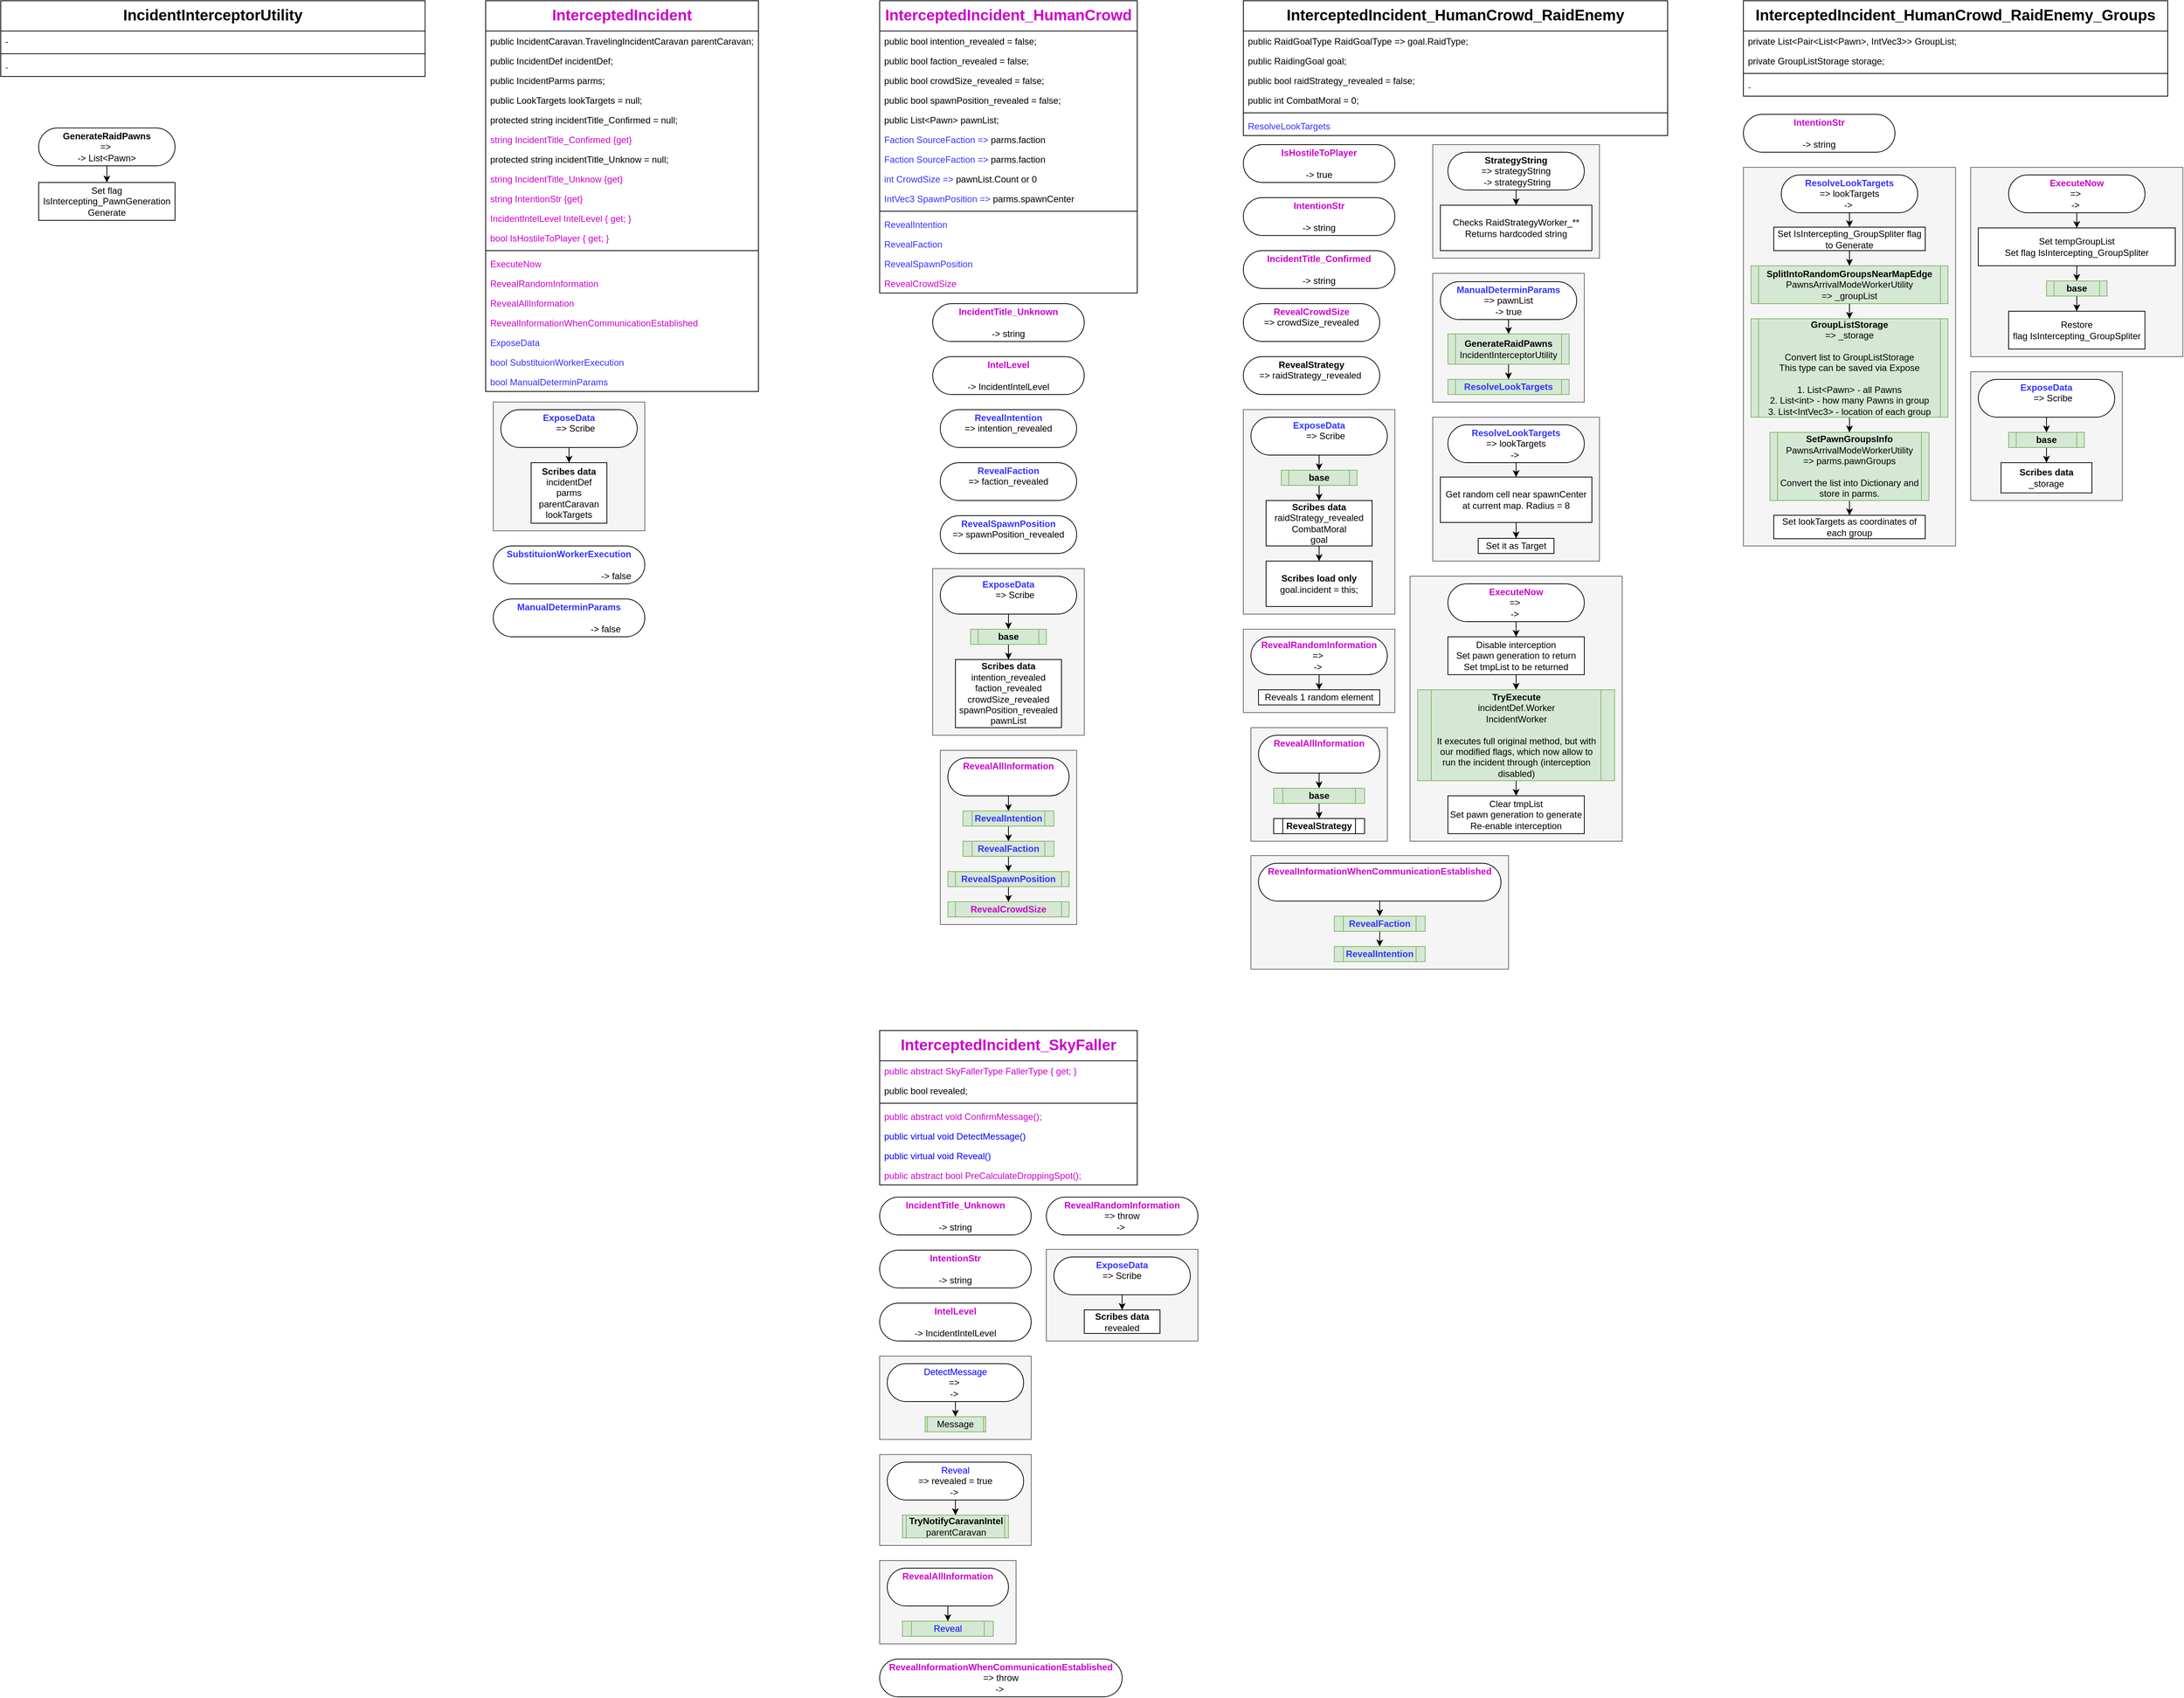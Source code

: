 <mxfile version="28.1.2">
  <diagram name="Page-1" id="zKuUNfn-Iu_5XoZ4ROn6">
    <mxGraphModel dx="4392" dy="2148" grid="1" gridSize="10" guides="1" tooltips="1" connect="1" arrows="1" fold="1" page="1" pageScale="1" pageWidth="827" pageHeight="1169" math="0" shadow="0">
      <root>
        <mxCell id="0" />
        <mxCell id="1" parent="0" />
        <mxCell id="EzrxxtAttMFjPRnO19Gg-19" value="&lt;font style=&quot;color: rgb(204, 0, 204); font-size: 20px;&quot;&gt;InterceptedIncident&lt;/font&gt;" style="swimlane;fontStyle=1;align=center;verticalAlign=top;childLayout=stackLayout;horizontal=1;startSize=40;horizontalStack=0;resizeParent=1;resizeParentMax=0;resizeLast=0;collapsible=1;marginBottom=0;whiteSpace=wrap;html=1;rounded=0;swimlaneLine=1;swimlaneFillColor=default;" parent="1" vertex="1">
          <mxGeometry x="40" y="40" width="360" height="516" as="geometry">
            <mxRectangle x="230" y="180" width="100" height="30" as="alternateBounds" />
          </mxGeometry>
        </mxCell>
        <mxCell id="EzrxxtAttMFjPRnO19Gg-122" value="&lt;font style=&quot;color: light-dark(rgb(0, 0, 0), rgb(0, 0, 0));&quot;&gt;public IncidentCaravan.TravelingIncidentCaravan parentCaravan;&lt;/font&gt;" style="text;strokeColor=none;fillColor=none;align=left;verticalAlign=top;spacingLeft=4;spacingRight=4;overflow=hidden;rotatable=0;points=[[0,0.5],[1,0.5]];portConstraint=eastwest;whiteSpace=wrap;html=1;" parent="EzrxxtAttMFjPRnO19Gg-19" vertex="1">
          <mxGeometry y="40" width="360" height="26" as="geometry" />
        </mxCell>
        <mxCell id="EzrxxtAttMFjPRnO19Gg-123" value="&lt;div&gt;&lt;span style=&quot;white-space: normal;&quot;&gt;public IncidentDef incidentDef;&lt;/span&gt;&lt;/div&gt;" style="text;strokeColor=none;fillColor=none;align=left;verticalAlign=top;spacingLeft=4;spacingRight=4;overflow=hidden;rotatable=0;points=[[0,0.5],[1,0.5]];portConstraint=eastwest;whiteSpace=wrap;html=1;" parent="EzrxxtAttMFjPRnO19Gg-19" vertex="1">
          <mxGeometry y="66" width="360" height="26" as="geometry" />
        </mxCell>
        <mxCell id="EzrxxtAttMFjPRnO19Gg-124" value="public IncidentParms parms;" style="text;strokeColor=none;fillColor=none;align=left;verticalAlign=top;spacingLeft=4;spacingRight=4;overflow=hidden;rotatable=0;points=[[0,0.5],[1,0.5]];portConstraint=eastwest;whiteSpace=wrap;html=1;" parent="EzrxxtAttMFjPRnO19Gg-19" vertex="1">
          <mxGeometry y="92" width="360" height="26" as="geometry" />
        </mxCell>
        <mxCell id="EzrxxtAttMFjPRnO19Gg-125" value="public LookTargets lookTargets = null;" style="text;strokeColor=none;fillColor=none;align=left;verticalAlign=top;spacingLeft=4;spacingRight=4;overflow=hidden;rotatable=0;points=[[0,0.5],[1,0.5]];portConstraint=eastwest;whiteSpace=wrap;html=1;" parent="EzrxxtAttMFjPRnO19Gg-19" vertex="1">
          <mxGeometry y="118" width="360" height="26" as="geometry" />
        </mxCell>
        <mxCell id="EzrxxtAttMFjPRnO19Gg-126" value="protected string incidentTitle_Confirmed = null;" style="text;strokeColor=none;fillColor=none;align=left;verticalAlign=top;spacingLeft=4;spacingRight=4;overflow=hidden;rotatable=0;points=[[0,0.5],[1,0.5]];portConstraint=eastwest;whiteSpace=wrap;html=1;" parent="EzrxxtAttMFjPRnO19Gg-19" vertex="1">
          <mxGeometry y="144" width="360" height="26" as="geometry" />
        </mxCell>
        <mxCell id="EzrxxtAttMFjPRnO19Gg-20" value="&lt;font style=&quot;color: rgb(204, 0, 204);&quot;&gt;string &lt;font style=&quot;color: rgb(204, 0, 204);&quot;&gt;IncidentTitle_Confirmed &lt;/font&gt;{get}&lt;/font&gt;" style="text;strokeColor=none;fillColor=none;align=left;verticalAlign=top;spacingLeft=4;spacingRight=4;overflow=hidden;rotatable=0;points=[[0,0.5],[1,0.5]];portConstraint=eastwest;whiteSpace=wrap;html=1;" parent="EzrxxtAttMFjPRnO19Gg-19" vertex="1">
          <mxGeometry y="170" width="360" height="26" as="geometry" />
        </mxCell>
        <mxCell id="EzrxxtAttMFjPRnO19Gg-127" value="protected string incidentTitle_Unknow = null;" style="text;strokeColor=none;fillColor=none;align=left;verticalAlign=top;spacingLeft=4;spacingRight=4;overflow=hidden;rotatable=0;points=[[0,0.5],[1,0.5]];portConstraint=eastwest;whiteSpace=wrap;html=1;" parent="EzrxxtAttMFjPRnO19Gg-19" vertex="1">
          <mxGeometry y="196" width="360" height="26" as="geometry" />
        </mxCell>
        <mxCell id="EzrxxtAttMFjPRnO19Gg-21" value="&lt;font style=&quot;color: rgb(204, 0, 204);&quot;&gt;string IncidentTitle_Unknow {get}&lt;/font&gt;" style="text;strokeColor=none;fillColor=none;align=left;verticalAlign=top;spacingLeft=4;spacingRight=4;overflow=hidden;rotatable=0;points=[[0,0.5],[1,0.5]];portConstraint=eastwest;whiteSpace=wrap;html=1;" parent="EzrxxtAttMFjPRnO19Gg-19" vertex="1">
          <mxGeometry y="222" width="360" height="26" as="geometry" />
        </mxCell>
        <mxCell id="EzrxxtAttMFjPRnO19Gg-43" value="&lt;font style=&quot;color: rgb(204, 0, 204);&quot;&gt;string IntentionStr {get}&lt;/font&gt;" style="text;strokeColor=none;fillColor=none;align=left;verticalAlign=top;spacingLeft=4;spacingRight=4;overflow=hidden;rotatable=0;points=[[0,0.5],[1,0.5]];portConstraint=eastwest;whiteSpace=wrap;html=1;" parent="EzrxxtAttMFjPRnO19Gg-19" vertex="1">
          <mxGeometry y="248" width="360" height="26" as="geometry" />
        </mxCell>
        <mxCell id="EzrxxtAttMFjPRnO19Gg-45" value="&lt;font style=&quot;color: rgb(204, 0, 204);&quot;&gt;IncidentIntelLevel&amp;nbsp;IntelLevel { get; }&lt;/font&gt;" style="text;strokeColor=none;fillColor=none;align=left;verticalAlign=top;spacingLeft=4;spacingRight=4;overflow=hidden;rotatable=0;points=[[0,0.5],[1,0.5]];portConstraint=eastwest;whiteSpace=wrap;html=1;" parent="EzrxxtAttMFjPRnO19Gg-19" vertex="1">
          <mxGeometry y="274" width="360" height="26" as="geometry" />
        </mxCell>
        <mxCell id="EzrxxtAttMFjPRnO19Gg-46" value="&lt;font style=&quot;color: rgb(204, 0, 204);&quot;&gt;bool IsHostileToPlayer { get; }&lt;/font&gt;" style="text;strokeColor=none;fillColor=none;align=left;verticalAlign=top;spacingLeft=4;spacingRight=4;overflow=hidden;rotatable=0;points=[[0,0.5],[1,0.5]];portConstraint=eastwest;whiteSpace=wrap;html=1;" parent="EzrxxtAttMFjPRnO19Gg-19" vertex="1">
          <mxGeometry y="300" width="360" height="26" as="geometry" />
        </mxCell>
        <mxCell id="EzrxxtAttMFjPRnO19Gg-23" value="" style="line;strokeWidth=1;fillColor=none;align=left;verticalAlign=middle;spacingTop=-1;spacingLeft=3;spacingRight=3;rotatable=0;labelPosition=right;points=[];portConstraint=eastwest;strokeColor=inherit;" parent="EzrxxtAttMFjPRnO19Gg-19" vertex="1">
          <mxGeometry y="326" width="360" height="8" as="geometry" />
        </mxCell>
        <mxCell id="EzrxxtAttMFjPRnO19Gg-44" value="&lt;font style=&quot;color: rgb(204, 0, 204);&quot;&gt;ExecuteNow&lt;/font&gt;" style="text;strokeColor=none;fillColor=none;align=left;verticalAlign=top;spacingLeft=4;spacingRight=4;overflow=hidden;rotatable=0;points=[[0,0.5],[1,0.5]];portConstraint=eastwest;whiteSpace=wrap;html=1;" parent="EzrxxtAttMFjPRnO19Gg-19" vertex="1">
          <mxGeometry y="334" width="360" height="26" as="geometry" />
        </mxCell>
        <mxCell id="EzrxxtAttMFjPRnO19Gg-48" value="&lt;font style=&quot;color: rgb(204, 0, 204);&quot;&gt;RevealRandomInformation&lt;/font&gt;" style="text;strokeColor=none;fillColor=none;align=left;verticalAlign=top;spacingLeft=4;spacingRight=4;overflow=hidden;rotatable=0;points=[[0,0.5],[1,0.5]];portConstraint=eastwest;whiteSpace=wrap;html=1;" parent="EzrxxtAttMFjPRnO19Gg-19" vertex="1">
          <mxGeometry y="360" width="360" height="26" as="geometry" />
        </mxCell>
        <mxCell id="EzrxxtAttMFjPRnO19Gg-49" value="&lt;font style=&quot;color: rgb(204, 0, 204);&quot;&gt;RevealAllInformation&lt;/font&gt;" style="text;strokeColor=none;fillColor=none;align=left;verticalAlign=top;spacingLeft=4;spacingRight=4;overflow=hidden;rotatable=0;points=[[0,0.5],[1,0.5]];portConstraint=eastwest;whiteSpace=wrap;html=1;" parent="EzrxxtAttMFjPRnO19Gg-19" vertex="1">
          <mxGeometry y="386" width="360" height="26" as="geometry" />
        </mxCell>
        <mxCell id="EzrxxtAttMFjPRnO19Gg-50" value="&lt;font style=&quot;color: rgb(204, 0, 204);&quot;&gt;RevealInformationWhenCommunicationEstablished&lt;/font&gt;" style="text;strokeColor=none;fillColor=none;align=left;verticalAlign=top;spacingLeft=4;spacingRight=4;overflow=hidden;rotatable=0;points=[[0,0.5],[1,0.5]];portConstraint=eastwest;whiteSpace=wrap;html=1;" parent="EzrxxtAttMFjPRnO19Gg-19" vertex="1">
          <mxGeometry y="412" width="360" height="26" as="geometry" />
        </mxCell>
        <mxCell id="EzrxxtAttMFjPRnO19Gg-51" value="&lt;font style=&quot;color: rgb(51, 51, 255);&quot;&gt;ExposeData&lt;/font&gt;" style="text;strokeColor=none;fillColor=none;align=left;verticalAlign=top;spacingLeft=4;spacingRight=4;overflow=hidden;rotatable=0;points=[[0,0.5],[1,0.5]];portConstraint=eastwest;whiteSpace=wrap;html=1;" parent="EzrxxtAttMFjPRnO19Gg-19" vertex="1">
          <mxGeometry y="438" width="360" height="26" as="geometry" />
        </mxCell>
        <mxCell id="EzrxxtAttMFjPRnO19Gg-24" value="&lt;font style=&quot;color: rgb(51, 51, 255);&quot;&gt;bool SubstituionWorkerExecution&lt;/font&gt;" style="text;strokeColor=none;fillColor=none;align=left;verticalAlign=top;spacingLeft=4;spacingRight=4;overflow=hidden;rotatable=0;points=[[0,0.5],[1,0.5]];portConstraint=eastwest;whiteSpace=wrap;html=1;" parent="EzrxxtAttMFjPRnO19Gg-19" vertex="1">
          <mxGeometry y="464" width="360" height="26" as="geometry" />
        </mxCell>
        <mxCell id="EzrxxtAttMFjPRnO19Gg-47" value="&lt;font style=&quot;color: rgb(51, 51, 255);&quot;&gt;bool ManualDeterminParams&lt;/font&gt;" style="text;strokeColor=none;fillColor=none;align=left;verticalAlign=top;spacingLeft=4;spacingRight=4;overflow=hidden;rotatable=0;points=[[0,0.5],[1,0.5]];portConstraint=eastwest;whiteSpace=wrap;html=1;" parent="EzrxxtAttMFjPRnO19Gg-19" vertex="1">
          <mxGeometry y="490" width="360" height="26" as="geometry" />
        </mxCell>
        <mxCell id="EzrxxtAttMFjPRnO19Gg-56" value="" style="group" parent="1" vertex="1" connectable="0">
          <mxGeometry x="50" y="570" width="200" height="170" as="geometry" />
        </mxCell>
        <mxCell id="EzrxxtAttMFjPRnO19Gg-55" value="" style="rounded=0;whiteSpace=wrap;html=1;fillColor=#f5f5f5;fontColor=#333333;strokeColor=#666666;" parent="EzrxxtAttMFjPRnO19Gg-56" vertex="1">
          <mxGeometry width="200" height="170" as="geometry" />
        </mxCell>
        <mxCell id="EzrxxtAttMFjPRnO19Gg-54" value="" style="edgeStyle=orthogonalEdgeStyle;rounded=0;orthogonalLoop=1;jettySize=auto;html=1;" parent="EzrxxtAttMFjPRnO19Gg-56" source="EzrxxtAttMFjPRnO19Gg-52" target="EzrxxtAttMFjPRnO19Gg-53" edge="1">
          <mxGeometry relative="1" as="geometry" />
        </mxCell>
        <mxCell id="EzrxxtAttMFjPRnO19Gg-52" value="&lt;b&gt;&lt;span style=&quot;color: rgb(51, 51, 255); text-align: left;&quot;&gt;ExposeData&lt;/span&gt;&lt;br&gt;&lt;/b&gt;&lt;div style=&quot;text-align: right;&quot;&gt;&lt;span style=&quot;background-color: transparent;&quot;&gt;=&amp;gt;&amp;nbsp;Scribe&lt;/span&gt;&lt;/div&gt;&lt;div style=&quot;text-align: right;&quot;&gt;&lt;span style=&quot;background-color: transparent;&quot;&gt;&lt;br&gt;&lt;/span&gt;&lt;/div&gt;" style="html=1;dashed=0;whiteSpace=wrap;shape=mxgraph.dfd.start" parent="EzrxxtAttMFjPRnO19Gg-56" vertex="1">
          <mxGeometry x="10" y="10" width="180" height="50" as="geometry" />
        </mxCell>
        <mxCell id="EzrxxtAttMFjPRnO19Gg-53" value="&lt;b&gt;Scribes data&lt;/b&gt;&lt;div&gt;incidentDef&lt;/div&gt;&lt;div&gt;parms&lt;/div&gt;&lt;div&gt;parentCaravan&lt;/div&gt;&lt;div&gt;lookTargets&lt;/div&gt;" style="whiteSpace=wrap;html=1;dashed=0;" parent="EzrxxtAttMFjPRnO19Gg-56" vertex="1">
          <mxGeometry x="50" y="80" width="100" height="80" as="geometry" />
        </mxCell>
        <mxCell id="EzrxxtAttMFjPRnO19Gg-57" value="&lt;span style=&quot;color: rgb(51, 51, 255); text-align: left;&quot;&gt;&lt;b&gt;SubstituionWorkerExecution&lt;/b&gt;&lt;/span&gt;&lt;br&gt;&lt;div style=&quot;text-align: right;&quot;&gt;&lt;br&gt;&lt;/div&gt;&lt;div style=&quot;text-align: right;&quot;&gt;-&amp;gt; false&lt;span style=&quot;background-color: transparent;&quot;&gt;&lt;/span&gt;&lt;/div&gt;" style="html=1;dashed=0;whiteSpace=wrap;shape=mxgraph.dfd.start" parent="1" vertex="1">
          <mxGeometry x="50" y="760" width="200" height="50" as="geometry" />
        </mxCell>
        <mxCell id="EzrxxtAttMFjPRnO19Gg-58" value="&lt;span style=&quot;color: rgb(51, 51, 255); text-align: left;&quot;&gt;&lt;b&gt;ManualDeterminParams&lt;/b&gt;&lt;/span&gt;&lt;br&gt;&lt;div style=&quot;text-align: right;&quot;&gt;&lt;br&gt;&lt;/div&gt;&lt;div style=&quot;text-align: right;&quot;&gt;-&amp;gt; false&lt;span style=&quot;background-color: transparent;&quot;&gt;&lt;/span&gt;&lt;/div&gt;" style="html=1;dashed=0;whiteSpace=wrap;shape=mxgraph.dfd.start" parent="1" vertex="1">
          <mxGeometry x="50" y="830" width="200" height="50" as="geometry" />
        </mxCell>
        <mxCell id="EzrxxtAttMFjPRnO19Gg-60" value="&lt;font style=&quot;color: rgb(204, 0, 204); font-size: 20px;&quot;&gt;InterceptedIncident_HumanCrowd&lt;/font&gt;" style="swimlane;fontStyle=1;align=center;verticalAlign=top;childLayout=stackLayout;horizontal=1;startSize=40;horizontalStack=0;resizeParent=1;resizeParentMax=0;resizeLast=0;collapsible=1;marginBottom=0;whiteSpace=wrap;html=1;rounded=0;swimlaneLine=1;swimlaneFillColor=default;" parent="1" vertex="1">
          <mxGeometry x="560" y="40" width="340" height="386" as="geometry">
            <mxRectangle x="230" y="180" width="100" height="30" as="alternateBounds" />
          </mxGeometry>
        </mxCell>
        <mxCell id="EzrxxtAttMFjPRnO19Gg-128" value="&lt;font style=&quot;color: light-dark(rgb(0, 0, 0), rgb(0, 0, 0));&quot;&gt;public bool intention_revealed = false;&lt;/font&gt;" style="text;strokeColor=none;fillColor=none;align=left;verticalAlign=top;spacingLeft=4;spacingRight=4;overflow=hidden;rotatable=0;points=[[0,0.5],[1,0.5]];portConstraint=eastwest;whiteSpace=wrap;html=1;" parent="EzrxxtAttMFjPRnO19Gg-60" vertex="1">
          <mxGeometry y="40" width="340" height="26" as="geometry" />
        </mxCell>
        <mxCell id="EzrxxtAttMFjPRnO19Gg-129" value="&lt;font style=&quot;color: light-dark(rgb(0, 0, 0), rgb(0, 0, 0));&quot;&gt;public bool faction_revealed = false;&lt;/font&gt;" style="text;strokeColor=none;fillColor=none;align=left;verticalAlign=top;spacingLeft=4;spacingRight=4;overflow=hidden;rotatable=0;points=[[0,0.5],[1,0.5]];portConstraint=eastwest;whiteSpace=wrap;html=1;" parent="EzrxxtAttMFjPRnO19Gg-60" vertex="1">
          <mxGeometry y="66" width="340" height="26" as="geometry" />
        </mxCell>
        <mxCell id="EzrxxtAttMFjPRnO19Gg-131" value="&lt;font style=&quot;color: light-dark(rgb(0, 0, 0), rgb(0, 0, 0));&quot;&gt;public bool crowdSize_revealed = false;&lt;/font&gt;" style="text;strokeColor=none;fillColor=none;align=left;verticalAlign=top;spacingLeft=4;spacingRight=4;overflow=hidden;rotatable=0;points=[[0,0.5],[1,0.5]];portConstraint=eastwest;whiteSpace=wrap;html=1;" parent="EzrxxtAttMFjPRnO19Gg-60" vertex="1">
          <mxGeometry y="92" width="340" height="26" as="geometry" />
        </mxCell>
        <mxCell id="EzrxxtAttMFjPRnO19Gg-132" value="&lt;font style=&quot;color: light-dark(rgb(0, 0, 0), rgb(0, 0, 0));&quot;&gt;public bool spawnPosition_revealed = false;&lt;/font&gt;" style="text;strokeColor=none;fillColor=none;align=left;verticalAlign=top;spacingLeft=4;spacingRight=4;overflow=hidden;rotatable=0;points=[[0,0.5],[1,0.5]];portConstraint=eastwest;whiteSpace=wrap;html=1;" parent="EzrxxtAttMFjPRnO19Gg-60" vertex="1">
          <mxGeometry y="118" width="340" height="26" as="geometry" />
        </mxCell>
        <mxCell id="EzrxxtAttMFjPRnO19Gg-133" value="&lt;font style=&quot;color: light-dark(rgb(0, 0, 0), rgb(0, 0, 0));&quot;&gt;public List&amp;lt;Pawn&amp;gt; pawnList;&lt;/font&gt;" style="text;strokeColor=none;fillColor=none;align=left;verticalAlign=top;spacingLeft=4;spacingRight=4;overflow=hidden;rotatable=0;points=[[0,0.5],[1,0.5]];portConstraint=eastwest;whiteSpace=wrap;html=1;" parent="EzrxxtAttMFjPRnO19Gg-60" vertex="1">
          <mxGeometry y="144" width="340" height="26" as="geometry" />
        </mxCell>
        <mxCell id="EzrxxtAttMFjPRnO19Gg-130" value="&lt;font style=&quot;color: rgb(51, 51, 255);&quot;&gt;Faction&amp;nbsp;SourceFaction =&amp;gt;&amp;nbsp;&lt;/font&gt;&lt;span style=&quot;text-align: right;&quot;&gt;parms.faction&lt;/span&gt;" style="text;strokeColor=none;fillColor=none;align=left;verticalAlign=top;spacingLeft=4;spacingRight=4;overflow=hidden;rotatable=0;points=[[0,0.5],[1,0.5]];portConstraint=eastwest;whiteSpace=wrap;html=1;" parent="EzrxxtAttMFjPRnO19Gg-60" vertex="1">
          <mxGeometry y="170" width="340" height="26" as="geometry" />
        </mxCell>
        <mxCell id="EzrxxtAttMFjPRnO19Gg-61" value="&lt;font style=&quot;color: rgb(51, 51, 255);&quot;&gt;Faction&amp;nbsp;SourceFaction =&amp;gt;&amp;nbsp;&lt;/font&gt;&lt;span style=&quot;text-align: right;&quot;&gt;parms.faction&lt;/span&gt;" style="text;strokeColor=none;fillColor=none;align=left;verticalAlign=top;spacingLeft=4;spacingRight=4;overflow=hidden;rotatable=0;points=[[0,0.5],[1,0.5]];portConstraint=eastwest;whiteSpace=wrap;html=1;" parent="EzrxxtAttMFjPRnO19Gg-60" vertex="1">
          <mxGeometry y="196" width="340" height="26" as="geometry" />
        </mxCell>
        <mxCell id="EzrxxtAttMFjPRnO19Gg-62" value="&lt;font style=&quot;color: rgb(51, 51, 255);&quot;&gt;int&amp;nbsp;CrowdSize =&amp;gt;&amp;nbsp;&lt;/font&gt;&lt;span style=&quot;text-align: right;&quot;&gt;pawnList.Count or 0&lt;/span&gt;" style="text;strokeColor=none;fillColor=none;align=left;verticalAlign=top;spacingLeft=4;spacingRight=4;overflow=hidden;rotatable=0;points=[[0,0.5],[1,0.5]];portConstraint=eastwest;whiteSpace=wrap;html=1;" parent="EzrxxtAttMFjPRnO19Gg-60" vertex="1">
          <mxGeometry y="222" width="340" height="26" as="geometry" />
        </mxCell>
        <mxCell id="EzrxxtAttMFjPRnO19Gg-77" value="&lt;font style=&quot;color: rgb(51, 51, 255);&quot;&gt;IntVec3&amp;nbsp;SpawnPosition =&amp;gt;&amp;nbsp;&lt;/font&gt;&lt;span style=&quot;text-align: right;&quot;&gt;parms.spawnCenter&lt;/span&gt;" style="text;strokeColor=none;fillColor=none;align=left;verticalAlign=top;spacingLeft=4;spacingRight=4;overflow=hidden;rotatable=0;points=[[0,0.5],[1,0.5]];portConstraint=east;whiteSpace=wrap;html=1;" parent="EzrxxtAttMFjPRnO19Gg-60" vertex="1">
          <mxGeometry y="248" width="340" height="26" as="geometry" />
        </mxCell>
        <mxCell id="EzrxxtAttMFjPRnO19Gg-67" value="" style="line;strokeWidth=1;fillColor=none;align=left;verticalAlign=middle;spacingTop=-1;spacingLeft=3;spacingRight=3;rotatable=0;labelPosition=right;points=[];portConstraint=eastwest;strokeColor=inherit;" parent="EzrxxtAttMFjPRnO19Gg-60" vertex="1">
          <mxGeometry y="274" width="340" height="8" as="geometry" />
        </mxCell>
        <mxCell id="EzrxxtAttMFjPRnO19Gg-68" value="&lt;font style=&quot;color: rgb(51, 51, 255);&quot;&gt;RevealIntention&lt;/font&gt;" style="text;strokeColor=none;fillColor=none;align=left;verticalAlign=top;spacingLeft=4;spacingRight=4;overflow=hidden;rotatable=0;points=[[0,0.5],[1,0.5]];portConstraint=eastwest;whiteSpace=wrap;html=1;" parent="EzrxxtAttMFjPRnO19Gg-60" vertex="1">
          <mxGeometry y="282" width="340" height="26" as="geometry" />
        </mxCell>
        <mxCell id="EzrxxtAttMFjPRnO19Gg-96" value="&lt;span style=&quot;color: rgb(51, 51, 255); text-align: center;&quot;&gt;RevealFaction&lt;/span&gt;" style="text;strokeColor=none;fillColor=none;align=left;verticalAlign=top;spacingLeft=4;spacingRight=4;overflow=hidden;rotatable=0;points=[[0,0.5],[1,0.5]];portConstraint=eastwest;whiteSpace=wrap;html=1;" parent="EzrxxtAttMFjPRnO19Gg-60" vertex="1">
          <mxGeometry y="308" width="340" height="26" as="geometry" />
        </mxCell>
        <mxCell id="EzrxxtAttMFjPRnO19Gg-97" value="&lt;font style=&quot;text-align: center;&quot; color=&quot;#3333ff&quot;&gt;RevealSpawnPosition&lt;/font&gt;" style="text;strokeColor=none;fillColor=none;align=left;verticalAlign=top;spacingLeft=4;spacingRight=4;overflow=hidden;rotatable=0;points=[[0,0.5],[1,0.5]];portConstraint=eastwest;whiteSpace=wrap;html=1;" parent="EzrxxtAttMFjPRnO19Gg-60" vertex="1">
          <mxGeometry y="334" width="340" height="26" as="geometry" />
        </mxCell>
        <mxCell id="EzrxxtAttMFjPRnO19Gg-98" value="&lt;font style=&quot;color: rgb(204, 0, 204);&quot;&gt;RevealCrowdSize&lt;/font&gt;" style="text;strokeColor=none;fillColor=none;align=left;verticalAlign=top;spacingLeft=4;spacingRight=4;overflow=hidden;rotatable=0;points=[[0,0.5],[1,0.5]];portConstraint=eastwest;whiteSpace=wrap;html=1;" parent="EzrxxtAttMFjPRnO19Gg-60" vertex="1">
          <mxGeometry y="360" width="340" height="26" as="geometry" />
        </mxCell>
        <mxCell id="EzrxxtAttMFjPRnO19Gg-79" value="&lt;div style=&quot;&quot;&gt;&lt;span style=&quot;&quot;&gt;&lt;font style=&quot;color: rgb(204, 0, 204);&quot;&gt;&lt;b&gt;IncidentTitle_Unknown&lt;/b&gt;&lt;/font&gt;&lt;/span&gt;&lt;/div&gt;&lt;div style=&quot;&quot;&gt;&lt;span style=&quot;color: rgb(51, 51, 255);&quot;&gt;&lt;b&gt;&lt;br&gt;&lt;/b&gt;&lt;/span&gt;&lt;/div&gt;&lt;div style=&quot;&quot;&gt;-&amp;gt; string&lt;span style=&quot;background-color: transparent;&quot;&gt;&lt;/span&gt;&lt;/div&gt;" style="html=1;dashed=0;whiteSpace=wrap;shape=mxgraph.dfd.start;align=center;" parent="1" vertex="1">
          <mxGeometry x="630" y="440" width="200" height="50" as="geometry" />
        </mxCell>
        <mxCell id="EzrxxtAttMFjPRnO19Gg-80" value="&lt;div style=&quot;&quot;&gt;&lt;font color=&quot;#cc00cc&quot;&gt;&lt;b&gt;IntelLevel&lt;/b&gt;&lt;/font&gt;&lt;/div&gt;&lt;div style=&quot;&quot;&gt;&lt;span style=&quot;color: rgb(51, 51, 255);&quot;&gt;&lt;b&gt;&lt;br&gt;&lt;/b&gt;&lt;/span&gt;&lt;/div&gt;&lt;div style=&quot;&quot;&gt;-&amp;gt; IncidentIntelLevel&lt;span style=&quot;background-color: transparent;&quot;&gt;&lt;/span&gt;&lt;/div&gt;" style="html=1;dashed=0;whiteSpace=wrap;shape=mxgraph.dfd.start;align=center;" parent="1" vertex="1">
          <mxGeometry x="630" y="510" width="200" height="50" as="geometry" />
        </mxCell>
        <mxCell id="EzrxxtAttMFjPRnO19Gg-89" value="" style="group" parent="1" vertex="1" connectable="0">
          <mxGeometry x="630" y="790" width="200" height="220" as="geometry" />
        </mxCell>
        <mxCell id="EzrxxtAttMFjPRnO19Gg-82" value="" style="rounded=0;whiteSpace=wrap;html=1;fillColor=#f5f5f5;fontColor=#333333;strokeColor=#666666;" parent="EzrxxtAttMFjPRnO19Gg-89" vertex="1">
          <mxGeometry width="200" height="220" as="geometry" />
        </mxCell>
        <mxCell id="EzrxxtAttMFjPRnO19Gg-87" style="edgeStyle=orthogonalEdgeStyle;rounded=0;orthogonalLoop=1;jettySize=auto;html=1;exitX=0.5;exitY=0.5;exitDx=0;exitDy=25;exitPerimeter=0;" parent="EzrxxtAttMFjPRnO19Gg-89" source="EzrxxtAttMFjPRnO19Gg-84" target="EzrxxtAttMFjPRnO19Gg-86" edge="1">
          <mxGeometry relative="1" as="geometry" />
        </mxCell>
        <mxCell id="EzrxxtAttMFjPRnO19Gg-84" value="&lt;b&gt;&lt;span style=&quot;color: rgb(51, 51, 255); text-align: left;&quot;&gt;ExposeData&lt;/span&gt;&lt;br&gt;&lt;/b&gt;&lt;div style=&quot;text-align: right;&quot;&gt;&lt;span style=&quot;background-color: transparent;&quot;&gt;=&amp;gt;&amp;nbsp;Scribe&lt;/span&gt;&lt;/div&gt;&lt;div style=&quot;text-align: right;&quot;&gt;&lt;span style=&quot;background-color: transparent;&quot;&gt;&lt;br&gt;&lt;/span&gt;&lt;/div&gt;" style="html=1;dashed=0;whiteSpace=wrap;shape=mxgraph.dfd.start" parent="EzrxxtAttMFjPRnO19Gg-89" vertex="1">
          <mxGeometry x="10" y="10" width="180" height="50" as="geometry" />
        </mxCell>
        <mxCell id="EzrxxtAttMFjPRnO19Gg-85" value="&lt;b&gt;Scribes data&lt;/b&gt;&lt;div&gt;intention_revealed&lt;/div&gt;&lt;div&gt;faction_revealed&lt;/div&gt;&lt;div&gt;crowdSize_revealed&lt;/div&gt;&lt;div&gt;spawnPosition_revealed&lt;/div&gt;&lt;div&gt;pawnList&lt;/div&gt;" style="whiteSpace=wrap;html=1;dashed=0;" parent="EzrxxtAttMFjPRnO19Gg-89" vertex="1">
          <mxGeometry x="30" y="120" width="140" height="90" as="geometry" />
        </mxCell>
        <mxCell id="EzrxxtAttMFjPRnO19Gg-88" style="edgeStyle=orthogonalEdgeStyle;rounded=0;orthogonalLoop=1;jettySize=auto;html=1;exitX=0.5;exitY=1;exitDx=0;exitDy=0;" parent="EzrxxtAttMFjPRnO19Gg-89" source="EzrxxtAttMFjPRnO19Gg-86" target="EzrxxtAttMFjPRnO19Gg-85" edge="1">
          <mxGeometry relative="1" as="geometry" />
        </mxCell>
        <mxCell id="EzrxxtAttMFjPRnO19Gg-86" value="&lt;b&gt;base&lt;/b&gt;" style="shape=process;whiteSpace=wrap;html=1;backgroundOutline=1;fillColor=#d5e8d4;strokeColor=#82b366;size=0.1;" parent="EzrxxtAttMFjPRnO19Gg-89" vertex="1">
          <mxGeometry x="50" y="80" width="100" height="20" as="geometry" />
        </mxCell>
        <mxCell id="EzrxxtAttMFjPRnO19Gg-92" value="&lt;font color=&quot;#3333ff&quot;&gt;&lt;b&gt;RevealIntention&lt;/b&gt;&lt;/font&gt;&lt;br&gt;&lt;div style=&quot;&quot;&gt;&lt;span style=&quot;background-color: transparent;&quot;&gt;=&amp;gt;&amp;nbsp;&lt;/span&gt;&lt;span style=&quot;background-color: transparent;&quot;&gt;intention_revealed&lt;/span&gt;&lt;/div&gt;&lt;div style=&quot;&quot;&gt;&lt;br&gt;&lt;/div&gt;" style="html=1;dashed=0;whiteSpace=wrap;shape=mxgraph.dfd.start;align=center;" parent="1" vertex="1">
          <mxGeometry x="640" y="580" width="180" height="50" as="geometry" />
        </mxCell>
        <mxCell id="EzrxxtAttMFjPRnO19Gg-93" value="&lt;font color=&quot;#3333ff&quot;&gt;&lt;b&gt;RevealFaction&lt;/b&gt;&lt;/font&gt;&lt;br&gt;&lt;div style=&quot;&quot;&gt;&lt;span style=&quot;background-color: transparent;&quot;&gt;=&amp;gt;&amp;nbsp;&lt;/span&gt;&lt;span style=&quot;background-color: transparent;&quot;&gt;faction_revealed&lt;/span&gt;&lt;/div&gt;&lt;div style=&quot;&quot;&gt;&lt;br&gt;&lt;/div&gt;" style="html=1;dashed=0;whiteSpace=wrap;shape=mxgraph.dfd.start;align=center;" parent="1" vertex="1">
          <mxGeometry x="640" y="650" width="180" height="50" as="geometry" />
        </mxCell>
        <mxCell id="EzrxxtAttMFjPRnO19Gg-94" value="&lt;font color=&quot;#3333ff&quot;&gt;&lt;b&gt;RevealSpawnPosition&lt;/b&gt;&lt;/font&gt;&lt;br&gt;&lt;div style=&quot;&quot;&gt;&lt;span style=&quot;background-color: transparent;&quot;&gt;=&amp;gt;&amp;nbsp;&lt;/span&gt;&lt;span style=&quot;background-color: transparent;&quot;&gt;spawnPosition_revealed&lt;/span&gt;&lt;/div&gt;&lt;div style=&quot;&quot;&gt;&lt;br&gt;&lt;/div&gt;" style="html=1;dashed=0;whiteSpace=wrap;shape=mxgraph.dfd.start;align=center;" parent="1" vertex="1">
          <mxGeometry x="640" y="720" width="180" height="50" as="geometry" />
        </mxCell>
        <mxCell id="EzrxxtAttMFjPRnO19Gg-109" value="" style="group" parent="1" vertex="1" connectable="0">
          <mxGeometry x="640" y="1030" width="180" height="230" as="geometry" />
        </mxCell>
        <mxCell id="EzrxxtAttMFjPRnO19Gg-108" value="" style="rounded=0;whiteSpace=wrap;html=1;fillColor=#f5f5f5;fontColor=#333333;strokeColor=#666666;" parent="EzrxxtAttMFjPRnO19Gg-109" vertex="1">
          <mxGeometry width="180" height="230" as="geometry" />
        </mxCell>
        <mxCell id="EzrxxtAttMFjPRnO19Gg-104" style="edgeStyle=orthogonalEdgeStyle;rounded=0;orthogonalLoop=1;jettySize=auto;html=1;exitX=0.5;exitY=0.5;exitDx=0;exitDy=25;exitPerimeter=0;" parent="EzrxxtAttMFjPRnO19Gg-109" source="EzrxxtAttMFjPRnO19Gg-99" target="EzrxxtAttMFjPRnO19Gg-100" edge="1">
          <mxGeometry relative="1" as="geometry" />
        </mxCell>
        <mxCell id="EzrxxtAttMFjPRnO19Gg-99" value="&lt;div style=&quot;text-align: left;&quot;&gt;&lt;font color=&quot;#cc00cc&quot;&gt;&lt;b&gt;RevealAllInformation&lt;/b&gt;&lt;/font&gt;&lt;/div&gt;&lt;div style=&quot;text-align: right;&quot;&gt;&lt;span style=&quot;color: rgb(51, 51, 255); text-align: left;&quot;&gt;&lt;b&gt;&lt;br&gt;&lt;/b&gt;&lt;/span&gt;&lt;/div&gt;&lt;div style=&quot;text-align: right;&quot;&gt;&lt;br&gt;&lt;/div&gt;" style="html=1;dashed=0;whiteSpace=wrap;shape=mxgraph.dfd.start" parent="EzrxxtAttMFjPRnO19Gg-109" vertex="1">
          <mxGeometry x="10" y="10" width="160" height="50" as="geometry" />
        </mxCell>
        <mxCell id="EzrxxtAttMFjPRnO19Gg-105" style="edgeStyle=orthogonalEdgeStyle;rounded=0;orthogonalLoop=1;jettySize=auto;html=1;exitX=0.5;exitY=1;exitDx=0;exitDy=0;" parent="EzrxxtAttMFjPRnO19Gg-109" source="EzrxxtAttMFjPRnO19Gg-100" target="EzrxxtAttMFjPRnO19Gg-101" edge="1">
          <mxGeometry relative="1" as="geometry" />
        </mxCell>
        <mxCell id="EzrxxtAttMFjPRnO19Gg-100" value="&lt;b style=&quot;color: rgb(51, 51, 255);&quot;&gt;RevealIntention&lt;/b&gt;" style="shape=process;whiteSpace=wrap;html=1;backgroundOutline=1;size=0.1;fillColor=#d5e8d4;strokeColor=#82b366;" parent="EzrxxtAttMFjPRnO19Gg-109" vertex="1">
          <mxGeometry x="30" y="80" width="120" height="20" as="geometry" />
        </mxCell>
        <mxCell id="EzrxxtAttMFjPRnO19Gg-106" style="edgeStyle=orthogonalEdgeStyle;rounded=0;orthogonalLoop=1;jettySize=auto;html=1;exitX=0.5;exitY=1;exitDx=0;exitDy=0;" parent="EzrxxtAttMFjPRnO19Gg-109" source="EzrxxtAttMFjPRnO19Gg-101" target="EzrxxtAttMFjPRnO19Gg-102" edge="1">
          <mxGeometry relative="1" as="geometry" />
        </mxCell>
        <mxCell id="EzrxxtAttMFjPRnO19Gg-101" value="&lt;b&gt;&lt;font style=&quot;color: rgb(51, 51, 255);&quot;&gt;RevealFaction&lt;/font&gt;&lt;/b&gt;" style="shape=process;whiteSpace=wrap;html=1;backgroundOutline=1;size=0.1;fillColor=#d5e8d4;strokeColor=#82b366;" parent="EzrxxtAttMFjPRnO19Gg-109" vertex="1">
          <mxGeometry x="30" y="120" width="120" height="20" as="geometry" />
        </mxCell>
        <mxCell id="EzrxxtAttMFjPRnO19Gg-107" style="edgeStyle=orthogonalEdgeStyle;rounded=0;orthogonalLoop=1;jettySize=auto;html=1;exitX=0.5;exitY=1;exitDx=0;exitDy=0;" parent="EzrxxtAttMFjPRnO19Gg-109" source="EzrxxtAttMFjPRnO19Gg-102" target="EzrxxtAttMFjPRnO19Gg-103" edge="1">
          <mxGeometry relative="1" as="geometry" />
        </mxCell>
        <mxCell id="EzrxxtAttMFjPRnO19Gg-102" value="&lt;b&gt;&lt;font style=&quot;color: rgb(51, 51, 255);&quot;&gt;RevealSpawnPosition&lt;/font&gt;&lt;/b&gt;" style="shape=process;whiteSpace=wrap;html=1;backgroundOutline=1;size=0.062;fillColor=#d5e8d4;strokeColor=#82b366;" parent="EzrxxtAttMFjPRnO19Gg-109" vertex="1">
          <mxGeometry x="10" y="160" width="160" height="20" as="geometry" />
        </mxCell>
        <mxCell id="EzrxxtAttMFjPRnO19Gg-103" value="&lt;b style=&quot;&quot;&gt;&lt;font style=&quot;color: rgb(204, 0, 204);&quot;&gt;RevealCrowdSize&lt;/font&gt;&lt;/b&gt;" style="shape=process;whiteSpace=wrap;html=1;backgroundOutline=1;size=0.062;fillColor=#d5e8d4;strokeColor=#82b366;" parent="EzrxxtAttMFjPRnO19Gg-109" vertex="1">
          <mxGeometry x="10" y="200" width="160" height="20" as="geometry" />
        </mxCell>
        <mxCell id="EzrxxtAttMFjPRnO19Gg-112" value="&lt;font style=&quot;color: light-dark(rgb(0, 0, 0), rgb(0, 0, 0)); font-size: 20px;&quot;&gt;InterceptedIncident_HumanCrowd_RaidEnemy&lt;/font&gt;" style="swimlane;fontStyle=1;align=center;verticalAlign=top;childLayout=stackLayout;horizontal=1;startSize=40;horizontalStack=0;resizeParent=1;resizeParentMax=0;resizeLast=0;collapsible=1;marginBottom=0;whiteSpace=wrap;html=1;rounded=0;swimlaneLine=1;swimlaneFillColor=default;" parent="1" vertex="1">
          <mxGeometry x="1040" y="40" width="560" height="178" as="geometry">
            <mxRectangle x="230" y="180" width="100" height="30" as="alternateBounds" />
          </mxGeometry>
        </mxCell>
        <mxCell id="EzrxxtAttMFjPRnO19Gg-113" value="&lt;font style=&quot;background-color: light-dark(#ffffff, var(--ge-dark-color, #121212));&quot;&gt;public RaidGoalType RaidGoalType =&amp;gt; goal.RaidType;&lt;/font&gt;" style="text;strokeColor=none;fillColor=none;align=left;verticalAlign=top;spacingLeft=4;spacingRight=4;overflow=hidden;rotatable=0;points=[[0,0.5],[1,0.5]];portConstraint=eastwest;whiteSpace=wrap;html=1;" parent="EzrxxtAttMFjPRnO19Gg-112" vertex="1">
          <mxGeometry y="40" width="560" height="26" as="geometry" />
        </mxCell>
        <mxCell id="EzrxxtAttMFjPRnO19Gg-134" value="&lt;font style=&quot;background-color: light-dark(#ffffff, var(--ge-dark-color, #121212));&quot;&gt;public RaidingGoal goal;&lt;/font&gt;" style="text;strokeColor=none;fillColor=none;align=left;verticalAlign=top;spacingLeft=4;spacingRight=4;overflow=hidden;rotatable=0;points=[[0,0.5],[1,0.5]];portConstraint=eastwest;whiteSpace=wrap;html=1;" parent="EzrxxtAttMFjPRnO19Gg-112" vertex="1">
          <mxGeometry y="66" width="560" height="26" as="geometry" />
        </mxCell>
        <mxCell id="EzrxxtAttMFjPRnO19Gg-140" value="&lt;font style=&quot;background-color: light-dark(#ffffff, var(--ge-dark-color, #121212));&quot;&gt;public bool raidStrategy_revealed = false;&lt;/font&gt;" style="text;strokeColor=none;fillColor=none;align=left;verticalAlign=top;spacingLeft=4;spacingRight=4;overflow=hidden;rotatable=0;points=[[0,0.5],[1,0.5]];portConstraint=eastwest;whiteSpace=wrap;html=1;" parent="EzrxxtAttMFjPRnO19Gg-112" vertex="1">
          <mxGeometry y="92" width="560" height="26" as="geometry" />
        </mxCell>
        <mxCell id="EzrxxtAttMFjPRnO19Gg-139" value="&lt;font style=&quot;background-color: light-dark(#ffffff, var(--ge-dark-color, #121212));&quot;&gt;public int CombatMoral = 0;&lt;/font&gt;" style="text;strokeColor=none;fillColor=none;align=left;verticalAlign=top;spacingLeft=4;spacingRight=4;overflow=hidden;rotatable=0;points=[[0,0.5],[1,0.5]];portConstraint=eastwest;whiteSpace=wrap;html=1;" parent="EzrxxtAttMFjPRnO19Gg-112" vertex="1">
          <mxGeometry y="118" width="560" height="26" as="geometry" />
        </mxCell>
        <mxCell id="EzrxxtAttMFjPRnO19Gg-116" value="" style="line;strokeWidth=1;fillColor=none;align=left;verticalAlign=middle;spacingTop=-1;spacingLeft=3;spacingRight=3;rotatable=0;labelPosition=right;points=[];portConstraint=eastwest;strokeColor=inherit;" parent="EzrxxtAttMFjPRnO19Gg-112" vertex="1">
          <mxGeometry y="144" width="560" height="8" as="geometry" />
        </mxCell>
        <mxCell id="EzrxxtAttMFjPRnO19Gg-120" value="&lt;font style=&quot;color: rgb(51, 51, 255);&quot;&gt;ResolveLookTargets&lt;/font&gt;" style="text;strokeColor=none;fillColor=none;align=left;verticalAlign=top;spacingLeft=4;spacingRight=4;overflow=hidden;rotatable=0;points=[[0,0.5],[1,0.5]];portConstraint=eastwest;whiteSpace=wrap;html=1;" parent="EzrxxtAttMFjPRnO19Gg-112" vertex="1">
          <mxGeometry y="152" width="560" height="26" as="geometry" />
        </mxCell>
        <mxCell id="EzrxxtAttMFjPRnO19Gg-136" value="&lt;div style=&quot;&quot;&gt;&lt;span style=&quot;background-color: rgb(255, 255, 255);&quot;&gt;&lt;b&gt;&lt;font style=&quot;color: rgb(204, 0, 204);&quot;&gt;IsHostileToPlayer&lt;/font&gt;&lt;/b&gt;&lt;/span&gt;&lt;/div&gt;&lt;div style=&quot;&quot;&gt;&lt;span style=&quot;color: rgb(51, 51, 255);&quot;&gt;&lt;b&gt;&lt;br&gt;&lt;/b&gt;&lt;/span&gt;&lt;/div&gt;&lt;div style=&quot;&quot;&gt;-&amp;gt; true&lt;span style=&quot;background-color: transparent;&quot;&gt;&lt;/span&gt;&lt;/div&gt;" style="html=1;dashed=0;whiteSpace=wrap;shape=mxgraph.dfd.start;align=center;" parent="1" vertex="1">
          <mxGeometry x="1040" y="230" width="200" height="50" as="geometry" />
        </mxCell>
        <mxCell id="EzrxxtAttMFjPRnO19Gg-137" value="&lt;div style=&quot;&quot;&gt;&lt;font color=&quot;#cc00cc&quot;&gt;&lt;b&gt;IntentionStr&lt;/b&gt;&lt;/font&gt;&lt;/div&gt;&lt;div style=&quot;&quot;&gt;&lt;span style=&quot;color: rgb(51, 51, 255);&quot;&gt;&lt;b&gt;&lt;br&gt;&lt;/b&gt;&lt;/span&gt;&lt;/div&gt;&lt;div style=&quot;&quot;&gt;-&amp;gt; string&lt;span style=&quot;background-color: transparent;&quot;&gt;&lt;/span&gt;&lt;/div&gt;" style="html=1;dashed=0;whiteSpace=wrap;shape=mxgraph.dfd.start;align=center;" parent="1" vertex="1">
          <mxGeometry x="1040" y="300" width="200" height="50" as="geometry" />
        </mxCell>
        <mxCell id="EzrxxtAttMFjPRnO19Gg-141" value="&lt;div style=&quot;&quot;&gt;&lt;font color=&quot;#cc00cc&quot;&gt;&lt;b&gt;IncidentTitle_Confirmed&lt;/b&gt;&lt;/font&gt;&lt;/div&gt;&lt;div style=&quot;&quot;&gt;&lt;span style=&quot;color: rgb(51, 51, 255);&quot;&gt;&lt;b&gt;&lt;br&gt;&lt;/b&gt;&lt;/span&gt;&lt;/div&gt;&lt;div style=&quot;&quot;&gt;-&amp;gt; string&lt;span style=&quot;background-color: transparent;&quot;&gt;&lt;/span&gt;&lt;/div&gt;" style="html=1;dashed=0;whiteSpace=wrap;shape=mxgraph.dfd.start;align=center;" parent="1" vertex="1">
          <mxGeometry x="1040" y="370" width="200" height="50" as="geometry" />
        </mxCell>
        <mxCell id="EzrxxtAttMFjPRnO19Gg-160" value="" style="group;align=center;" parent="1" vertex="1" connectable="0">
          <mxGeometry x="1290" y="230" width="220" height="150" as="geometry" />
        </mxCell>
        <mxCell id="EzrxxtAttMFjPRnO19Gg-159" value="" style="rounded=0;whiteSpace=wrap;html=1;fillColor=#f5f5f5;fontColor=#333333;strokeColor=#666666;" parent="EzrxxtAttMFjPRnO19Gg-160" vertex="1">
          <mxGeometry width="220" height="150" as="geometry" />
        </mxCell>
        <mxCell id="EzrxxtAttMFjPRnO19Gg-144" value="" style="edgeStyle=orthogonalEdgeStyle;rounded=0;orthogonalLoop=1;jettySize=auto;html=1;" parent="EzrxxtAttMFjPRnO19Gg-160" source="EzrxxtAttMFjPRnO19Gg-142" target="EzrxxtAttMFjPRnO19Gg-143" edge="1">
          <mxGeometry relative="1" as="geometry" />
        </mxCell>
        <mxCell id="EzrxxtAttMFjPRnO19Gg-142" value="&lt;b&gt;StrategyString&lt;/b&gt;&lt;br&gt;&lt;div style=&quot;text-align: right;&quot;&gt;&lt;span style=&quot;background-color: transparent;&quot;&gt;=&amp;gt;&amp;nbsp;&lt;/span&gt;&lt;span style=&quot;background-color: transparent;&quot;&gt;strategyString&lt;/span&gt;&lt;/div&gt;&lt;div style=&quot;text-align: right;&quot;&gt;-&amp;gt; strategyString&lt;span style=&quot;background-color: transparent;&quot;&gt;&lt;/span&gt;&lt;/div&gt;" style="html=1;dashed=0;whiteSpace=wrap;shape=mxgraph.dfd.start" parent="EzrxxtAttMFjPRnO19Gg-160" vertex="1">
          <mxGeometry x="20" y="10" width="180" height="50" as="geometry" />
        </mxCell>
        <mxCell id="EzrxxtAttMFjPRnO19Gg-143" value="Checks&amp;nbsp;RaidStrategyWorker_**&lt;div&gt;Returns hardcoded string&lt;/div&gt;" style="whiteSpace=wrap;html=1;dashed=0;" parent="EzrxxtAttMFjPRnO19Gg-160" vertex="1">
          <mxGeometry x="10" y="80" width="200" height="60" as="geometry" />
        </mxCell>
        <mxCell id="EzrxxtAttMFjPRnO19Gg-161" value="&lt;b style=&quot;&quot;&gt;&lt;font&gt;RevealStrategy&lt;/font&gt;&lt;/b&gt;&lt;br&gt;&lt;div style=&quot;text-align: center;&quot;&gt;&lt;span style=&quot;background-color: transparent;&quot;&gt;=&amp;gt;&amp;nbsp;&lt;/span&gt;&lt;span style=&quot;background-color: rgb(255, 255, 255); text-align: left; color: light-dark(rgb(0, 0, 0), rgb(255, 255, 255));&quot;&gt;raidStrategy_revealed&lt;/span&gt;&lt;span style=&quot;background-color: rgb(255, 255, 255); text-align: left; color: light-dark(rgb(0, 0, 0), rgb(255, 255, 255));&quot;&gt;&amp;nbsp;&lt;/span&gt;&lt;/div&gt;&lt;div style=&quot;text-align: right;&quot;&gt;&lt;br&gt;&lt;/div&gt;" style="html=1;dashed=0;whiteSpace=wrap;shape=mxgraph.dfd.start" parent="1" vertex="1">
          <mxGeometry x="1040" y="510" width="180" height="50" as="geometry" />
        </mxCell>
        <mxCell id="EzrxxtAttMFjPRnO19Gg-162" value="&lt;b style=&quot;&quot;&gt;&lt;font style=&quot;color: rgb(204, 0, 204);&quot;&gt;RevealCrowdSize&lt;/font&gt;&lt;/b&gt;&lt;br&gt;&lt;div style=&quot;&quot;&gt;&lt;span style=&quot;background-color: transparent;&quot;&gt;=&amp;gt;&amp;nbsp;&lt;/span&gt;&lt;span style=&quot;background-color: transparent;&quot;&gt;crowdSize_revealed&lt;/span&gt;&lt;/div&gt;&lt;div style=&quot;&quot;&gt;&lt;br&gt;&lt;/div&gt;" style="html=1;dashed=0;whiteSpace=wrap;shape=mxgraph.dfd.start;align=center;" parent="1" vertex="1">
          <mxGeometry x="1040" y="440" width="180" height="50" as="geometry" />
        </mxCell>
        <mxCell id="EzrxxtAttMFjPRnO19Gg-172" value="" style="group;fillColor=#d5e8d4;strokeColor=#82b366;" parent="1" vertex="1" connectable="0">
          <mxGeometry x="1290" y="400" width="200" height="170" as="geometry" />
        </mxCell>
        <mxCell id="EzrxxtAttMFjPRnO19Gg-171" value="" style="rounded=0;whiteSpace=wrap;html=1;fillColor=#f5f5f5;fontColor=#333333;strokeColor=#666666;" parent="EzrxxtAttMFjPRnO19Gg-172" vertex="1">
          <mxGeometry width="200" height="170" as="geometry" />
        </mxCell>
        <mxCell id="EzrxxtAttMFjPRnO19Gg-169" style="edgeStyle=orthogonalEdgeStyle;rounded=0;orthogonalLoop=1;jettySize=auto;html=1;exitX=0.5;exitY=0.5;exitDx=0;exitDy=25;exitPerimeter=0;" parent="EzrxxtAttMFjPRnO19Gg-172" source="EzrxxtAttMFjPRnO19Gg-163" target="EzrxxtAttMFjPRnO19Gg-167" edge="1">
          <mxGeometry relative="1" as="geometry" />
        </mxCell>
        <mxCell id="EzrxxtAttMFjPRnO19Gg-163" value="&lt;font color=&quot;#3333ff&quot;&gt;&lt;b&gt;ManualDeterminParams&lt;/b&gt;&lt;/font&gt;&lt;br&gt;&lt;div style=&quot;&quot;&gt;&lt;span style=&quot;background-color: transparent;&quot;&gt;=&amp;gt;&amp;nbsp;&lt;/span&gt;&lt;span style=&quot;background-color: transparent;&quot;&gt;pawnList&lt;/span&gt;&lt;/div&gt;&lt;div style=&quot;&quot;&gt;-&amp;gt; true&lt;span style=&quot;background-color: transparent;&quot;&gt;&lt;/span&gt;&lt;/div&gt;" style="html=1;dashed=0;whiteSpace=wrap;shape=mxgraph.dfd.start;align=center;" parent="EzrxxtAttMFjPRnO19Gg-172" vertex="1">
          <mxGeometry x="10" y="11" width="180" height="50" as="geometry" />
        </mxCell>
        <mxCell id="EzrxxtAttMFjPRnO19Gg-170" style="edgeStyle=orthogonalEdgeStyle;rounded=0;orthogonalLoop=1;jettySize=auto;html=1;exitX=0.5;exitY=1;exitDx=0;exitDy=0;" parent="EzrxxtAttMFjPRnO19Gg-172" source="EzrxxtAttMFjPRnO19Gg-167" target="EzrxxtAttMFjPRnO19Gg-168" edge="1">
          <mxGeometry relative="1" as="geometry" />
        </mxCell>
        <mxCell id="EzrxxtAttMFjPRnO19Gg-167" value="&lt;b&gt;GenerateRaidPawns&lt;/b&gt;&lt;div&gt;IncidentInterceptorUtility&lt;/div&gt;" style="shape=process;whiteSpace=wrap;html=1;backgroundOutline=1;fillColor=#d5e8d4;strokeColor=#82b366;size=0.062;" parent="EzrxxtAttMFjPRnO19Gg-172" vertex="1">
          <mxGeometry x="20" y="80" width="160" height="40" as="geometry" />
        </mxCell>
        <mxCell id="EzrxxtAttMFjPRnO19Gg-168" value="&lt;b&gt;&lt;font style=&quot;color: rgb(51, 51, 255);&quot;&gt;ResolveLookTargets&lt;/font&gt;&lt;/b&gt;" style="shape=process;whiteSpace=wrap;html=1;backgroundOutline=1;size=0.062;fillColor=#d5e8d4;strokeColor=#82b366;" parent="EzrxxtAttMFjPRnO19Gg-172" vertex="1">
          <mxGeometry x="20" y="140" width="160" height="20" as="geometry" />
        </mxCell>
        <mxCell id="EzrxxtAttMFjPRnO19Gg-179" value="" style="group" parent="1" vertex="1" connectable="0">
          <mxGeometry x="1290" y="590" width="220" height="190" as="geometry" />
        </mxCell>
        <mxCell id="EzrxxtAttMFjPRnO19Gg-178" value="" style="rounded=0;whiteSpace=wrap;html=1;fillColor=#f5f5f5;fontColor=#333333;strokeColor=#666666;" parent="EzrxxtAttMFjPRnO19Gg-179" vertex="1">
          <mxGeometry width="220" height="190" as="geometry" />
        </mxCell>
        <mxCell id="EzrxxtAttMFjPRnO19Gg-175" value="" style="edgeStyle=orthogonalEdgeStyle;rounded=0;orthogonalLoop=1;jettySize=auto;html=1;" parent="EzrxxtAttMFjPRnO19Gg-179" source="EzrxxtAttMFjPRnO19Gg-173" target="EzrxxtAttMFjPRnO19Gg-174" edge="1">
          <mxGeometry relative="1" as="geometry" />
        </mxCell>
        <mxCell id="EzrxxtAttMFjPRnO19Gg-173" value="&lt;span style=&quot;color: rgb(51, 51, 255); text-align: left;&quot;&gt;&lt;b&gt;ResolveLookTargets&lt;/b&gt;&lt;/span&gt;&lt;br&gt;&lt;div style=&quot;&quot;&gt;&lt;span style=&quot;background-color: transparent;&quot;&gt;=&amp;gt;&amp;nbsp;&lt;/span&gt;&lt;span style=&quot;background-color: transparent;&quot;&gt;lookTargets&lt;/span&gt;&lt;/div&gt;&lt;div style=&quot;&quot;&gt;-&amp;gt;&amp;nbsp;&lt;span style=&quot;background-color: transparent;&quot;&gt;&lt;/span&gt;&lt;/div&gt;" style="html=1;dashed=0;whiteSpace=wrap;shape=mxgraph.dfd.start;align=center;" parent="EzrxxtAttMFjPRnO19Gg-179" vertex="1">
          <mxGeometry x="20" y="10" width="180" height="50" as="geometry" />
        </mxCell>
        <mxCell id="EzrxxtAttMFjPRnO19Gg-177" style="edgeStyle=orthogonalEdgeStyle;rounded=0;orthogonalLoop=1;jettySize=auto;html=1;exitX=0.5;exitY=1;exitDx=0;exitDy=0;" parent="EzrxxtAttMFjPRnO19Gg-179" source="EzrxxtAttMFjPRnO19Gg-174" target="EzrxxtAttMFjPRnO19Gg-176" edge="1">
          <mxGeometry relative="1" as="geometry" />
        </mxCell>
        <mxCell id="EzrxxtAttMFjPRnO19Gg-174" value="Get random cell near&amp;nbsp;spawnCenter at current map. Radius = 8" style="whiteSpace=wrap;html=1;dashed=0;" parent="EzrxxtAttMFjPRnO19Gg-179" vertex="1">
          <mxGeometry x="10" y="79" width="200" height="60" as="geometry" />
        </mxCell>
        <mxCell id="EzrxxtAttMFjPRnO19Gg-176" value="Set it as Target" style="whiteSpace=wrap;html=1;dashed=0;" parent="EzrxxtAttMFjPRnO19Gg-179" vertex="1">
          <mxGeometry x="60" y="160" width="100" height="20" as="geometry" />
        </mxCell>
        <mxCell id="EzrxxtAttMFjPRnO19Gg-189" value="" style="group" parent="1" vertex="1" connectable="0">
          <mxGeometry x="1040" y="580" width="200" height="270" as="geometry" />
        </mxCell>
        <mxCell id="EzrxxtAttMFjPRnO19Gg-181" value="" style="rounded=0;whiteSpace=wrap;html=1;fillColor=#f5f5f5;fontColor=#333333;strokeColor=#666666;" parent="EzrxxtAttMFjPRnO19Gg-189" vertex="1">
          <mxGeometry width="200" height="270" as="geometry" />
        </mxCell>
        <mxCell id="EzrxxtAttMFjPRnO19Gg-182" style="edgeStyle=orthogonalEdgeStyle;rounded=0;orthogonalLoop=1;jettySize=auto;html=1;exitX=0.5;exitY=0.5;exitDx=0;exitDy=25;exitPerimeter=0;" parent="EzrxxtAttMFjPRnO19Gg-189" source="EzrxxtAttMFjPRnO19Gg-183" target="EzrxxtAttMFjPRnO19Gg-186" edge="1">
          <mxGeometry relative="1" as="geometry" />
        </mxCell>
        <mxCell id="EzrxxtAttMFjPRnO19Gg-183" value="&lt;b&gt;&lt;span style=&quot;color: rgb(51, 51, 255); text-align: left;&quot;&gt;ExposeData&lt;/span&gt;&lt;br&gt;&lt;/b&gt;&lt;div style=&quot;text-align: right;&quot;&gt;&lt;span style=&quot;background-color: transparent;&quot;&gt;=&amp;gt;&amp;nbsp;Scribe&lt;/span&gt;&lt;/div&gt;&lt;div style=&quot;text-align: right;&quot;&gt;&lt;span style=&quot;background-color: transparent;&quot;&gt;&lt;br&gt;&lt;/span&gt;&lt;/div&gt;" style="html=1;dashed=0;whiteSpace=wrap;shape=mxgraph.dfd.start" parent="EzrxxtAttMFjPRnO19Gg-189" vertex="1">
          <mxGeometry x="10" y="10" width="180" height="50" as="geometry" />
        </mxCell>
        <mxCell id="EzrxxtAttMFjPRnO19Gg-188" style="edgeStyle=orthogonalEdgeStyle;rounded=0;orthogonalLoop=1;jettySize=auto;html=1;exitX=0.5;exitY=1;exitDx=0;exitDy=0;" parent="EzrxxtAttMFjPRnO19Gg-189" source="EzrxxtAttMFjPRnO19Gg-184" target="EzrxxtAttMFjPRnO19Gg-187" edge="1">
          <mxGeometry relative="1" as="geometry" />
        </mxCell>
        <mxCell id="EzrxxtAttMFjPRnO19Gg-184" value="&lt;b&gt;Scribes data&lt;/b&gt;&lt;div&gt;raidStrategy_revealed&lt;/div&gt;&lt;div&gt;CombatMoral&lt;/div&gt;&lt;div&gt;goal&lt;/div&gt;" style="whiteSpace=wrap;html=1;dashed=0;" parent="EzrxxtAttMFjPRnO19Gg-189" vertex="1">
          <mxGeometry x="30" y="120" width="140" height="60" as="geometry" />
        </mxCell>
        <mxCell id="EzrxxtAttMFjPRnO19Gg-185" style="edgeStyle=orthogonalEdgeStyle;rounded=0;orthogonalLoop=1;jettySize=auto;html=1;exitX=0.5;exitY=1;exitDx=0;exitDy=0;" parent="EzrxxtAttMFjPRnO19Gg-189" source="EzrxxtAttMFjPRnO19Gg-186" target="EzrxxtAttMFjPRnO19Gg-184" edge="1">
          <mxGeometry relative="1" as="geometry" />
        </mxCell>
        <mxCell id="EzrxxtAttMFjPRnO19Gg-186" value="&lt;b&gt;base&lt;/b&gt;" style="shape=process;whiteSpace=wrap;html=1;backgroundOutline=1;fillColor=#d5e8d4;strokeColor=#82b366;size=0.1;" parent="EzrxxtAttMFjPRnO19Gg-189" vertex="1">
          <mxGeometry x="50" y="80" width="100" height="20" as="geometry" />
        </mxCell>
        <mxCell id="EzrxxtAttMFjPRnO19Gg-187" value="&lt;b&gt;Scribes load only&lt;/b&gt;&lt;div&gt;goal.incident = this;&lt;/div&gt;" style="whiteSpace=wrap;html=1;dashed=0;" parent="EzrxxtAttMFjPRnO19Gg-189" vertex="1">
          <mxGeometry x="30" y="200" width="140" height="60" as="geometry" />
        </mxCell>
        <mxCell id="EzrxxtAttMFjPRnO19Gg-201" value="" style="group" parent="1" vertex="1" connectable="0">
          <mxGeometry x="1260" y="800" width="280" height="350" as="geometry" />
        </mxCell>
        <mxCell id="EzrxxtAttMFjPRnO19Gg-199" value="" style="rounded=0;whiteSpace=wrap;html=1;fillColor=#f5f5f5;fontColor=#333333;strokeColor=#666666;" parent="EzrxxtAttMFjPRnO19Gg-201" vertex="1">
          <mxGeometry width="280" height="350" as="geometry" />
        </mxCell>
        <mxCell id="EzrxxtAttMFjPRnO19Gg-194" value="" style="edgeStyle=orthogonalEdgeStyle;rounded=0;orthogonalLoop=1;jettySize=auto;html=1;" parent="EzrxxtAttMFjPRnO19Gg-201" source="EzrxxtAttMFjPRnO19Gg-192" target="EzrxxtAttMFjPRnO19Gg-193" edge="1">
          <mxGeometry relative="1" as="geometry" />
        </mxCell>
        <mxCell id="EzrxxtAttMFjPRnO19Gg-192" value="&lt;font color=&quot;#cc00cc&quot;&gt;&lt;b&gt;ExecuteNow&lt;/b&gt;&lt;/font&gt;&lt;br&gt;&lt;div style=&quot;&quot;&gt;&lt;span style=&quot;background-color: transparent;&quot;&gt;=&amp;gt;&amp;nbsp;&lt;/span&gt;&lt;/div&gt;&lt;div style=&quot;&quot;&gt;-&amp;gt;&amp;nbsp;&lt;span style=&quot;background-color: transparent;&quot;&gt;&lt;/span&gt;&lt;/div&gt;" style="html=1;dashed=0;whiteSpace=wrap;shape=mxgraph.dfd.start;align=center;spacing=0;" parent="EzrxxtAttMFjPRnO19Gg-201" vertex="1">
          <mxGeometry x="50" y="10" width="180" height="50" as="geometry" />
        </mxCell>
        <mxCell id="EzrxxtAttMFjPRnO19Gg-196" style="edgeStyle=orthogonalEdgeStyle;rounded=0;orthogonalLoop=1;jettySize=auto;html=1;exitX=0.5;exitY=1;exitDx=0;exitDy=0;" parent="EzrxxtAttMFjPRnO19Gg-201" source="EzrxxtAttMFjPRnO19Gg-193" target="EzrxxtAttMFjPRnO19Gg-195" edge="1">
          <mxGeometry relative="1" as="geometry" />
        </mxCell>
        <mxCell id="EzrxxtAttMFjPRnO19Gg-193" value="Disable interception&lt;div&gt;Set pawn generation to return&lt;/div&gt;&lt;div&gt;Set tmpList to be returned&lt;/div&gt;" style="whiteSpace=wrap;html=1;dashed=0;spacing=0;" parent="EzrxxtAttMFjPRnO19Gg-201" vertex="1">
          <mxGeometry x="50" y="80" width="180" height="50" as="geometry" />
        </mxCell>
        <mxCell id="EzrxxtAttMFjPRnO19Gg-198" style="edgeStyle=orthogonalEdgeStyle;rounded=0;orthogonalLoop=1;jettySize=auto;html=1;exitX=0.5;exitY=1;exitDx=0;exitDy=0;" parent="EzrxxtAttMFjPRnO19Gg-201" source="EzrxxtAttMFjPRnO19Gg-195" target="EzrxxtAttMFjPRnO19Gg-197" edge="1">
          <mxGeometry relative="1" as="geometry" />
        </mxCell>
        <mxCell id="EzrxxtAttMFjPRnO19Gg-195" value="&lt;b&gt;TryExecute&lt;/b&gt;&lt;div&gt;incidentDef.Worker&lt;br&gt;&lt;div&gt;&lt;font&gt;IncidentWorker&lt;/font&gt;&lt;b&gt;&lt;/b&gt;&lt;/div&gt;&lt;/div&gt;&lt;div&gt;&lt;font&gt;&lt;br&gt;&lt;/font&gt;&lt;/div&gt;&lt;div&gt;&lt;font&gt;It executes full original method, but with our modified flags, which now allow to run the incident through (interception disabled)&lt;/font&gt;&lt;/div&gt;" style="shape=process;whiteSpace=wrap;html=1;backgroundOutline=1;fillColor=#d5e8d4;strokeColor=#82b366;size=0.071;" parent="EzrxxtAttMFjPRnO19Gg-201" vertex="1">
          <mxGeometry x="10" y="150" width="260" height="120" as="geometry" />
        </mxCell>
        <mxCell id="EzrxxtAttMFjPRnO19Gg-197" value="Clear tmpList&lt;div&gt;&lt;div&gt;Set pawn generation to generate&lt;/div&gt;&lt;div&gt;Re-enable interception&lt;/div&gt;&lt;/div&gt;" style="whiteSpace=wrap;html=1;dashed=0;spacing=0;" parent="EzrxxtAttMFjPRnO19Gg-201" vertex="1">
          <mxGeometry x="50" y="290" width="180" height="50" as="geometry" />
        </mxCell>
        <mxCell id="EzrxxtAttMFjPRnO19Gg-206" value="" style="group" parent="1" vertex="1" connectable="0">
          <mxGeometry x="1040" y="870" width="200" height="110" as="geometry" />
        </mxCell>
        <mxCell id="EzrxxtAttMFjPRnO19Gg-205" value="" style="rounded=0;whiteSpace=wrap;html=1;fillColor=#f5f5f5;fontColor=#333333;strokeColor=#666666;" parent="EzrxxtAttMFjPRnO19Gg-206" vertex="1">
          <mxGeometry width="200" height="110" as="geometry" />
        </mxCell>
        <mxCell id="EzrxxtAttMFjPRnO19Gg-204" value="" style="edgeStyle=orthogonalEdgeStyle;rounded=0;orthogonalLoop=1;jettySize=auto;html=1;" parent="EzrxxtAttMFjPRnO19Gg-206" source="EzrxxtAttMFjPRnO19Gg-202" target="EzrxxtAttMFjPRnO19Gg-203" edge="1">
          <mxGeometry relative="1" as="geometry" />
        </mxCell>
        <mxCell id="EzrxxtAttMFjPRnO19Gg-202" value="&lt;font color=&quot;#cc00cc&quot;&gt;&lt;b&gt;RevealRandomInformation&lt;/b&gt;&lt;/font&gt;&lt;br&gt;&lt;div style=&quot;&quot;&gt;&lt;span style=&quot;background-color: transparent;&quot;&gt;=&amp;gt;&amp;nbsp;&lt;/span&gt;&lt;/div&gt;&lt;div style=&quot;&quot;&gt;-&amp;gt;&amp;nbsp;&lt;span style=&quot;background-color: transparent;&quot;&gt;&lt;/span&gt;&lt;/div&gt;" style="html=1;dashed=0;whiteSpace=wrap;shape=mxgraph.dfd.start;align=center;spacing=0;" parent="EzrxxtAttMFjPRnO19Gg-206" vertex="1">
          <mxGeometry x="10" y="10" width="180" height="50" as="geometry" />
        </mxCell>
        <mxCell id="EzrxxtAttMFjPRnO19Gg-203" value="Reveals 1 random element" style="whiteSpace=wrap;html=1;dashed=0;spacing=0;" parent="EzrxxtAttMFjPRnO19Gg-206" vertex="1">
          <mxGeometry x="20" y="80" width="160" height="20" as="geometry" />
        </mxCell>
        <mxCell id="EzrxxtAttMFjPRnO19Gg-219" value="" style="group" parent="1" vertex="1" connectable="0">
          <mxGeometry x="1050" y="1000" width="180" height="150" as="geometry" />
        </mxCell>
        <mxCell id="EzrxxtAttMFjPRnO19Gg-208" value="" style="rounded=0;whiteSpace=wrap;html=1;fillColor=#f5f5f5;fontColor=#333333;strokeColor=#666666;" parent="EzrxxtAttMFjPRnO19Gg-219" vertex="1">
          <mxGeometry width="180" height="150" as="geometry" />
        </mxCell>
        <mxCell id="EzrxxtAttMFjPRnO19Gg-209" style="edgeStyle=orthogonalEdgeStyle;rounded=0;orthogonalLoop=1;jettySize=auto;html=1;exitX=0.5;exitY=0.5;exitDx=0;exitDy=25;exitPerimeter=0;" parent="EzrxxtAttMFjPRnO19Gg-219" source="EzrxxtAttMFjPRnO19Gg-210" target="EzrxxtAttMFjPRnO19Gg-212" edge="1">
          <mxGeometry relative="1" as="geometry" />
        </mxCell>
        <mxCell id="EzrxxtAttMFjPRnO19Gg-210" value="&lt;div style=&quot;text-align: left;&quot;&gt;&lt;font color=&quot;#cc00cc&quot;&gt;&lt;b&gt;RevealAllInformation&lt;/b&gt;&lt;/font&gt;&lt;/div&gt;&lt;div style=&quot;text-align: right;&quot;&gt;&lt;span style=&quot;color: rgb(51, 51, 255); text-align: left;&quot;&gt;&lt;b&gt;&lt;br&gt;&lt;/b&gt;&lt;/span&gt;&lt;/div&gt;&lt;div style=&quot;text-align: right;&quot;&gt;&lt;br&gt;&lt;/div&gt;" style="html=1;dashed=0;whiteSpace=wrap;shape=mxgraph.dfd.start" parent="EzrxxtAttMFjPRnO19Gg-219" vertex="1">
          <mxGeometry x="10" y="10" width="160" height="50" as="geometry" />
        </mxCell>
        <mxCell id="EzrxxtAttMFjPRnO19Gg-211" style="edgeStyle=orthogonalEdgeStyle;rounded=0;orthogonalLoop=1;jettySize=auto;html=1;exitX=0.5;exitY=1;exitDx=0;exitDy=0;" parent="EzrxxtAttMFjPRnO19Gg-219" source="EzrxxtAttMFjPRnO19Gg-212" edge="1">
          <mxGeometry relative="1" as="geometry">
            <mxPoint x="90" y="120.0" as="targetPoint" />
          </mxGeometry>
        </mxCell>
        <mxCell id="EzrxxtAttMFjPRnO19Gg-212" value="&lt;b&gt;&lt;font style=&quot;color: rgb(0, 0, 0);&quot;&gt;base&lt;/font&gt;&lt;/b&gt;" style="shape=process;whiteSpace=wrap;html=1;backgroundOutline=1;size=0.1;fillColor=#d5e8d4;strokeColor=#82b366;" parent="EzrxxtAttMFjPRnO19Gg-219" vertex="1">
          <mxGeometry x="30" y="80" width="120" height="20" as="geometry" />
        </mxCell>
        <mxCell id="EzrxxtAttMFjPRnO19Gg-218" value="&lt;b&gt;RevealStrategy&lt;/b&gt;" style="shape=process;whiteSpace=wrap;html=1;backgroundOutline=1;size=0.1;" parent="EzrxxtAttMFjPRnO19Gg-219" vertex="1">
          <mxGeometry x="30" y="120" width="120" height="20" as="geometry" />
        </mxCell>
        <mxCell id="EzrxxtAttMFjPRnO19Gg-227" value="" style="group" parent="1" vertex="1" connectable="0">
          <mxGeometry x="1050" y="1169" width="340" height="150" as="geometry" />
        </mxCell>
        <mxCell id="EzrxxtAttMFjPRnO19Gg-221" value="" style="rounded=0;whiteSpace=wrap;html=1;fillColor=#f5f5f5;fontColor=#333333;strokeColor=#666666;" parent="EzrxxtAttMFjPRnO19Gg-227" vertex="1">
          <mxGeometry width="340" height="150" as="geometry" />
        </mxCell>
        <mxCell id="EzrxxtAttMFjPRnO19Gg-222" style="edgeStyle=orthogonalEdgeStyle;rounded=0;orthogonalLoop=1;jettySize=auto;html=1;exitX=0.5;exitY=0.5;exitDx=0;exitDy=25;exitPerimeter=0;" parent="EzrxxtAttMFjPRnO19Gg-227" source="EzrxxtAttMFjPRnO19Gg-223" target="EzrxxtAttMFjPRnO19Gg-225" edge="1">
          <mxGeometry relative="1" as="geometry" />
        </mxCell>
        <mxCell id="EzrxxtAttMFjPRnO19Gg-223" value="&lt;div style=&quot;text-align: left;&quot;&gt;&lt;font color=&quot;#cc00cc&quot;&gt;&lt;b&gt;RevealInformationWhenCommunicationEstablished&lt;/b&gt;&lt;/font&gt;&lt;/div&gt;&lt;div style=&quot;text-align: right;&quot;&gt;&lt;span style=&quot;color: rgb(51, 51, 255); text-align: left;&quot;&gt;&lt;b&gt;&lt;br&gt;&lt;/b&gt;&lt;/span&gt;&lt;/div&gt;&lt;div style=&quot;text-align: right;&quot;&gt;&lt;br&gt;&lt;/div&gt;" style="html=1;dashed=0;whiteSpace=wrap;shape=mxgraph.dfd.start" parent="EzrxxtAttMFjPRnO19Gg-227" vertex="1">
          <mxGeometry x="10" y="10" width="320" height="50" as="geometry" />
        </mxCell>
        <mxCell id="EzrxxtAttMFjPRnO19Gg-224" style="edgeStyle=orthogonalEdgeStyle;rounded=0;orthogonalLoop=1;jettySize=auto;html=1;exitX=0.5;exitY=1;exitDx=0;exitDy=0;" parent="EzrxxtAttMFjPRnO19Gg-227" source="EzrxxtAttMFjPRnO19Gg-225" edge="1">
          <mxGeometry relative="1" as="geometry">
            <mxPoint x="170" y="120.0" as="targetPoint" />
          </mxGeometry>
        </mxCell>
        <mxCell id="EzrxxtAttMFjPRnO19Gg-225" value="&lt;b&gt;&lt;font style=&quot;color: rgb(51, 51, 255);&quot;&gt;RevealFaction&lt;/font&gt;&lt;/b&gt;" style="shape=process;whiteSpace=wrap;html=1;backgroundOutline=1;size=0.1;fillColor=#d5e8d4;strokeColor=#82b366;" parent="EzrxxtAttMFjPRnO19Gg-227" vertex="1">
          <mxGeometry x="110" y="80" width="120" height="20" as="geometry" />
        </mxCell>
        <mxCell id="EzrxxtAttMFjPRnO19Gg-226" value="&lt;b style=&quot;color: rgb(51, 51, 255);&quot;&gt;RevealIntention&lt;/b&gt;" style="shape=process;whiteSpace=wrap;html=1;backgroundOutline=1;size=0.1;fillColor=#d5e8d4;strokeColor=#82b366;" parent="EzrxxtAttMFjPRnO19Gg-227" vertex="1">
          <mxGeometry x="110" y="120" width="120" height="20" as="geometry" />
        </mxCell>
        <mxCell id="EzrxxtAttMFjPRnO19Gg-229" value="&lt;font style=&quot;color: light-dark(rgb(0, 0, 0), rgb(0, 0, 0)); font-size: 20px;&quot;&gt;InterceptedIncident_HumanCrowd_RaidEnemy_Groups&lt;/font&gt;" style="swimlane;fontStyle=1;align=center;verticalAlign=top;childLayout=stackLayout;horizontal=1;startSize=40;horizontalStack=0;resizeParent=1;resizeParentMax=0;resizeLast=0;collapsible=1;marginBottom=0;whiteSpace=wrap;html=1;rounded=0;swimlaneLine=1;swimlaneFillColor=default;" parent="1" vertex="1">
          <mxGeometry x="1700" y="40" width="560" height="126" as="geometry">
            <mxRectangle x="1610" y="40" width="100" height="30" as="alternateBounds" />
          </mxGeometry>
        </mxCell>
        <mxCell id="EzrxxtAttMFjPRnO19Gg-230" value="&lt;font style=&quot;background-color: light-dark(#ffffff, var(--ge-dark-color, #121212));&quot;&gt;private List&amp;lt;Pair&amp;lt;List&amp;lt;Pawn&amp;gt;, IntVec3&amp;gt;&amp;gt; GroupList;&lt;/font&gt;" style="text;strokeColor=none;fillColor=none;align=left;verticalAlign=top;spacingLeft=4;spacingRight=4;overflow=hidden;rotatable=0;points=[[0,0.5],[1,0.5]];portConstraint=eastwest;whiteSpace=wrap;html=1;" parent="EzrxxtAttMFjPRnO19Gg-229" vertex="1">
          <mxGeometry y="40" width="560" height="26" as="geometry" />
        </mxCell>
        <mxCell id="EzrxxtAttMFjPRnO19Gg-231" value="&lt;font style=&quot;background-color: light-dark(#ffffff, var(--ge-dark-color, #121212));&quot;&gt;private GroupListStorage storage;&lt;/font&gt;" style="text;strokeColor=none;fillColor=none;align=left;verticalAlign=top;spacingLeft=4;spacingRight=4;overflow=hidden;rotatable=0;points=[[0,0.5],[1,0.5]];portConstraint=eastwest;whiteSpace=wrap;html=1;" parent="EzrxxtAttMFjPRnO19Gg-229" vertex="1">
          <mxGeometry y="66" width="560" height="26" as="geometry" />
        </mxCell>
        <mxCell id="EzrxxtAttMFjPRnO19Gg-234" value="" style="line;strokeWidth=1;fillColor=none;align=left;verticalAlign=middle;spacingTop=-1;spacingLeft=3;spacingRight=3;rotatable=0;labelPosition=right;points=[];portConstraint=eastwest;strokeColor=inherit;" parent="EzrxxtAttMFjPRnO19Gg-229" vertex="1">
          <mxGeometry y="92" width="560" height="8" as="geometry" />
        </mxCell>
        <mxCell id="EzrxxtAttMFjPRnO19Gg-235" value="&lt;font style=&quot;color: rgb(51, 51, 255);&quot;&gt;-&lt;/font&gt;" style="text;strokeColor=none;fillColor=none;align=left;verticalAlign=top;spacingLeft=4;spacingRight=4;overflow=hidden;rotatable=0;points=[[0,0.5],[1,0.5]];portConstraint=eastwest;whiteSpace=wrap;html=1;" parent="EzrxxtAttMFjPRnO19Gg-229" vertex="1">
          <mxGeometry y="100" width="560" height="26" as="geometry" />
        </mxCell>
        <mxCell id="EzrxxtAttMFjPRnO19Gg-239" value="&lt;div style=&quot;&quot;&gt;&lt;font color=&quot;#cc00cc&quot;&gt;&lt;b&gt;IntentionStr&lt;/b&gt;&lt;/font&gt;&lt;/div&gt;&lt;div style=&quot;&quot;&gt;&lt;span style=&quot;color: rgb(51, 51, 255);&quot;&gt;&lt;b&gt;&lt;br&gt;&lt;/b&gt;&lt;/span&gt;&lt;/div&gt;&lt;div style=&quot;&quot;&gt;-&amp;gt; string&lt;span style=&quot;background-color: transparent;&quot;&gt;&lt;/span&gt;&lt;/div&gt;" style="html=1;dashed=0;whiteSpace=wrap;shape=mxgraph.dfd.start;align=center;" parent="1" vertex="1">
          <mxGeometry x="1700" y="190" width="200" height="50" as="geometry" />
        </mxCell>
        <mxCell id="EzrxxtAttMFjPRnO19Gg-260" value="" style="group" parent="1" vertex="1" connectable="0">
          <mxGeometry x="1700" y="260" width="280" height="500" as="geometry" />
        </mxCell>
        <mxCell id="EzrxxtAttMFjPRnO19Gg-241" value="" style="rounded=0;whiteSpace=wrap;html=1;fillColor=#f5f5f5;fontColor=#333333;strokeColor=#666666;" parent="EzrxxtAttMFjPRnO19Gg-260" vertex="1">
          <mxGeometry width="280" height="500" as="geometry" />
        </mxCell>
        <mxCell id="EzrxxtAttMFjPRnO19Gg-242" value="" style="edgeStyle=orthogonalEdgeStyle;rounded=0;orthogonalLoop=1;jettySize=auto;html=1;" parent="EzrxxtAttMFjPRnO19Gg-260" source="EzrxxtAttMFjPRnO19Gg-243" target="EzrxxtAttMFjPRnO19Gg-245" edge="1">
          <mxGeometry relative="1" as="geometry" />
        </mxCell>
        <mxCell id="EzrxxtAttMFjPRnO19Gg-243" value="&lt;span style=&quot;color: rgb(51, 51, 255); text-align: left;&quot;&gt;&lt;b&gt;ResolveLookTargets&lt;/b&gt;&lt;/span&gt;&lt;br&gt;&lt;div style=&quot;&quot;&gt;&lt;span style=&quot;background-color: transparent;&quot;&gt;=&amp;gt;&amp;nbsp;&lt;/span&gt;&lt;span style=&quot;background-color: transparent;&quot;&gt;lookTargets&lt;/span&gt;&lt;/div&gt;&lt;div style=&quot;&quot;&gt;-&amp;gt;&amp;nbsp;&lt;span style=&quot;background-color: transparent;&quot;&gt;&lt;/span&gt;&lt;/div&gt;" style="html=1;dashed=0;whiteSpace=wrap;shape=mxgraph.dfd.start;align=center;" parent="EzrxxtAttMFjPRnO19Gg-260" vertex="1">
          <mxGeometry x="50" y="10" width="180" height="50" as="geometry" />
        </mxCell>
        <mxCell id="EzrxxtAttMFjPRnO19Gg-251" style="edgeStyle=orthogonalEdgeStyle;rounded=0;orthogonalLoop=1;jettySize=auto;html=1;exitX=0.5;exitY=1;exitDx=0;exitDy=0;" parent="EzrxxtAttMFjPRnO19Gg-260" source="EzrxxtAttMFjPRnO19Gg-245" target="EzrxxtAttMFjPRnO19Gg-250" edge="1">
          <mxGeometry relative="1" as="geometry" />
        </mxCell>
        <mxCell id="EzrxxtAttMFjPRnO19Gg-245" value="Set&amp;nbsp;IsIntercepting_GroupSpliter flag to&amp;nbsp;Generate" style="whiteSpace=wrap;html=1;dashed=0;" parent="EzrxxtAttMFjPRnO19Gg-260" vertex="1">
          <mxGeometry x="40" y="79" width="200" height="31" as="geometry" />
        </mxCell>
        <mxCell id="EzrxxtAttMFjPRnO19Gg-255" style="edgeStyle=orthogonalEdgeStyle;rounded=0;orthogonalLoop=1;jettySize=auto;html=1;exitX=0.5;exitY=1;exitDx=0;exitDy=0;" parent="EzrxxtAttMFjPRnO19Gg-260" source="EzrxxtAttMFjPRnO19Gg-250" target="EzrxxtAttMFjPRnO19Gg-254" edge="1">
          <mxGeometry relative="1" as="geometry" />
        </mxCell>
        <mxCell id="EzrxxtAttMFjPRnO19Gg-250" value="&lt;b&gt;SplitIntoRandomGroupsNearMapEdge&lt;/b&gt;&lt;br&gt;&lt;div&gt;PawnsArrivalModeWorkerUtility&lt;/div&gt;&lt;div&gt;=&amp;gt;&amp;nbsp;_groupList&lt;/div&gt;" style="shape=process;whiteSpace=wrap;html=1;backgroundOutline=1;fillColor=#d5e8d4;strokeColor=#82b366;size=0.038;" parent="EzrxxtAttMFjPRnO19Gg-260" vertex="1">
          <mxGeometry x="10" y="130" width="260" height="50" as="geometry" />
        </mxCell>
        <mxCell id="EzrxxtAttMFjPRnO19Gg-257" style="edgeStyle=orthogonalEdgeStyle;rounded=0;orthogonalLoop=1;jettySize=auto;html=1;exitX=0.5;exitY=1;exitDx=0;exitDy=0;" parent="EzrxxtAttMFjPRnO19Gg-260" source="EzrxxtAttMFjPRnO19Gg-254" target="EzrxxtAttMFjPRnO19Gg-256" edge="1">
          <mxGeometry relative="1" as="geometry" />
        </mxCell>
        <mxCell id="EzrxxtAttMFjPRnO19Gg-254" value="&lt;b&gt;GroupListStorage&lt;/b&gt;&lt;br&gt;&lt;div&gt;&lt;span style=&quot;background-color: transparent; color: light-dark(rgb(0, 0, 0), rgb(255, 255, 255));&quot;&gt;=&amp;gt;&amp;nbsp;&lt;/span&gt;&lt;span style=&quot;background-color: transparent;&quot;&gt;_storage&lt;/span&gt;&lt;/div&gt;&lt;div&gt;&lt;span style=&quot;background-color: transparent;&quot;&gt;&lt;br&gt;&lt;/span&gt;&lt;/div&gt;&lt;div&gt;Convert list to&amp;nbsp;GroupListStorage&lt;div&gt;This type can be saved via Expose&lt;/div&gt;&lt;/div&gt;&lt;div&gt;&lt;br&gt;&lt;/div&gt;&lt;div&gt;1. List&amp;lt;Pawn&amp;gt; - all Pawns&lt;/div&gt;&lt;div&gt;2. List&amp;lt;int&amp;gt; - how many Pawns in group&lt;/div&gt;&lt;div&gt;3. List&amp;lt;IntVec3&amp;gt; - location of each group&lt;/div&gt;" style="shape=process;whiteSpace=wrap;html=1;backgroundOutline=1;fillColor=#d5e8d4;strokeColor=#82b366;size=0.038;" parent="EzrxxtAttMFjPRnO19Gg-260" vertex="1">
          <mxGeometry x="10" y="200" width="260" height="130" as="geometry" />
        </mxCell>
        <mxCell id="EzrxxtAttMFjPRnO19Gg-259" style="edgeStyle=orthogonalEdgeStyle;rounded=0;orthogonalLoop=1;jettySize=auto;html=1;exitX=0.5;exitY=1;exitDx=0;exitDy=0;" parent="EzrxxtAttMFjPRnO19Gg-260" source="EzrxxtAttMFjPRnO19Gg-256" target="EzrxxtAttMFjPRnO19Gg-258" edge="1">
          <mxGeometry relative="1" as="geometry" />
        </mxCell>
        <mxCell id="EzrxxtAttMFjPRnO19Gg-256" value="&lt;b&gt;SetPawnGroupsInfo&lt;/b&gt;&lt;div&gt;PawnsArrivalModeWorkerUtility&lt;br&gt;&lt;div&gt;&lt;span style=&quot;background-color: transparent; color: light-dark(rgb(0, 0, 0), rgb(255, 255, 255));&quot;&gt;=&amp;gt;&amp;nbsp;&lt;/span&gt;&lt;span style=&quot;background-color: transparent;&quot;&gt;parms.&lt;/span&gt;&lt;span style=&quot;background-color: transparent;&quot;&gt;pawnGroups&lt;/span&gt;&lt;/div&gt;&lt;div&gt;&lt;span style=&quot;background-color: transparent;&quot;&gt;&lt;br&gt;&lt;/span&gt;&lt;/div&gt;&lt;div&gt;Convert the list into Dictionary and store in parms.&lt;/div&gt;&lt;/div&gt;" style="shape=process;whiteSpace=wrap;html=1;backgroundOutline=1;fillColor=#d5e8d4;strokeColor=#82b366;size=0.048;" parent="EzrxxtAttMFjPRnO19Gg-260" vertex="1">
          <mxGeometry x="35" y="350" width="210" height="90" as="geometry" />
        </mxCell>
        <mxCell id="EzrxxtAttMFjPRnO19Gg-258" value="Set lookTargets as coordinates of each group" style="whiteSpace=wrap;html=1;dashed=0;" parent="EzrxxtAttMFjPRnO19Gg-260" vertex="1">
          <mxGeometry x="40" y="459.5" width="200" height="31" as="geometry" />
        </mxCell>
        <mxCell id="EzrxxtAttMFjPRnO19Gg-270" value="" style="group" parent="1" vertex="1" connectable="0">
          <mxGeometry x="2000" y="260" width="280" height="250" as="geometry" />
        </mxCell>
        <mxCell id="EzrxxtAttMFjPRnO19Gg-262" value="" style="rounded=0;whiteSpace=wrap;html=1;fillColor=#f5f5f5;fontColor=#333333;strokeColor=#666666;" parent="EzrxxtAttMFjPRnO19Gg-270" vertex="1">
          <mxGeometry width="280" height="250" as="geometry" />
        </mxCell>
        <mxCell id="EzrxxtAttMFjPRnO19Gg-263" value="" style="edgeStyle=orthogonalEdgeStyle;rounded=0;orthogonalLoop=1;jettySize=auto;html=1;" parent="EzrxxtAttMFjPRnO19Gg-270" source="EzrxxtAttMFjPRnO19Gg-264" target="EzrxxtAttMFjPRnO19Gg-266" edge="1">
          <mxGeometry relative="1" as="geometry" />
        </mxCell>
        <mxCell id="EzrxxtAttMFjPRnO19Gg-264" value="&lt;font color=&quot;#cc00cc&quot;&gt;&lt;b&gt;ExecuteNow&lt;/b&gt;&lt;/font&gt;&lt;br&gt;&lt;div style=&quot;&quot;&gt;&lt;span style=&quot;background-color: transparent;&quot;&gt;=&amp;gt;&amp;nbsp;&lt;/span&gt;&lt;/div&gt;&lt;div style=&quot;&quot;&gt;-&amp;gt;&amp;nbsp;&lt;span style=&quot;background-color: transparent;&quot;&gt;&lt;/span&gt;&lt;/div&gt;" style="html=1;dashed=0;whiteSpace=wrap;shape=mxgraph.dfd.start;align=center;spacing=0;" parent="EzrxxtAttMFjPRnO19Gg-270" vertex="1">
          <mxGeometry x="50" y="10" width="180" height="50" as="geometry" />
        </mxCell>
        <mxCell id="EzrxxtAttMFjPRnO19Gg-265" style="edgeStyle=orthogonalEdgeStyle;rounded=0;orthogonalLoop=1;jettySize=auto;html=1;exitX=0.5;exitY=1;exitDx=0;exitDy=0;" parent="EzrxxtAttMFjPRnO19Gg-270" source="EzrxxtAttMFjPRnO19Gg-266" target="EzrxxtAttMFjPRnO19Gg-268" edge="1">
          <mxGeometry relative="1" as="geometry" />
        </mxCell>
        <mxCell id="EzrxxtAttMFjPRnO19Gg-266" value="Set&amp;nbsp;tempGroupList&lt;div&gt;Set flag&amp;nbsp;IsIntercepting_GroupSpliter&lt;/div&gt;" style="whiteSpace=wrap;html=1;dashed=0;spacing=0;" parent="EzrxxtAttMFjPRnO19Gg-270" vertex="1">
          <mxGeometry x="10" y="80" width="260" height="50" as="geometry" />
        </mxCell>
        <mxCell id="EzrxxtAttMFjPRnO19Gg-267" style="edgeStyle=orthogonalEdgeStyle;rounded=0;orthogonalLoop=1;jettySize=auto;html=1;exitX=0.5;exitY=1;exitDx=0;exitDy=0;" parent="EzrxxtAttMFjPRnO19Gg-270" source="EzrxxtAttMFjPRnO19Gg-268" target="EzrxxtAttMFjPRnO19Gg-269" edge="1">
          <mxGeometry relative="1" as="geometry" />
        </mxCell>
        <mxCell id="EzrxxtAttMFjPRnO19Gg-268" value="&lt;b&gt;base&lt;/b&gt;" style="shape=process;whiteSpace=wrap;html=1;backgroundOutline=1;fillColor=#d5e8d4;strokeColor=#82b366;size=0.125;" parent="EzrxxtAttMFjPRnO19Gg-270" vertex="1">
          <mxGeometry x="100" y="150" width="80" height="20" as="geometry" />
        </mxCell>
        <mxCell id="EzrxxtAttMFjPRnO19Gg-269" value="Restore flag&amp;nbsp;IsIntercepting_GroupSpliter" style="whiteSpace=wrap;html=1;dashed=0;spacing=0;" parent="EzrxxtAttMFjPRnO19Gg-270" vertex="1">
          <mxGeometry x="50" y="190" width="180" height="50" as="geometry" />
        </mxCell>
        <mxCell id="EzrxxtAttMFjPRnO19Gg-280" value="" style="group" parent="1" vertex="1" connectable="0">
          <mxGeometry x="2000" y="530" width="200" height="170" as="geometry" />
        </mxCell>
        <mxCell id="EzrxxtAttMFjPRnO19Gg-272" value="" style="rounded=0;whiteSpace=wrap;html=1;fillColor=#f5f5f5;fontColor=#333333;strokeColor=#666666;" parent="EzrxxtAttMFjPRnO19Gg-280" vertex="1">
          <mxGeometry width="200" height="170" as="geometry" />
        </mxCell>
        <mxCell id="EzrxxtAttMFjPRnO19Gg-273" style="edgeStyle=orthogonalEdgeStyle;rounded=0;orthogonalLoop=1;jettySize=auto;html=1;exitX=0.5;exitY=0.5;exitDx=0;exitDy=25;exitPerimeter=0;" parent="EzrxxtAttMFjPRnO19Gg-280" source="EzrxxtAttMFjPRnO19Gg-274" target="EzrxxtAttMFjPRnO19Gg-278" edge="1">
          <mxGeometry relative="1" as="geometry" />
        </mxCell>
        <mxCell id="EzrxxtAttMFjPRnO19Gg-274" value="&lt;b&gt;&lt;span style=&quot;color: rgb(51, 51, 255); text-align: left;&quot;&gt;ExposeData&lt;/span&gt;&lt;br&gt;&lt;/b&gt;&lt;div style=&quot;text-align: right;&quot;&gt;&lt;span style=&quot;background-color: transparent;&quot;&gt;=&amp;gt;&amp;nbsp;Scribe&lt;/span&gt;&lt;/div&gt;&lt;div style=&quot;text-align: right;&quot;&gt;&lt;span style=&quot;background-color: transparent;&quot;&gt;&lt;br&gt;&lt;/span&gt;&lt;/div&gt;" style="html=1;dashed=0;whiteSpace=wrap;shape=mxgraph.dfd.start" parent="EzrxxtAttMFjPRnO19Gg-280" vertex="1">
          <mxGeometry x="10" y="10" width="180" height="50" as="geometry" />
        </mxCell>
        <mxCell id="EzrxxtAttMFjPRnO19Gg-276" value="&lt;b&gt;Scribes data&lt;/b&gt;&lt;div&gt;_storage&lt;/div&gt;" style="whiteSpace=wrap;html=1;dashed=0;" parent="EzrxxtAttMFjPRnO19Gg-280" vertex="1">
          <mxGeometry x="40" y="120" width="120" height="40" as="geometry" />
        </mxCell>
        <mxCell id="EzrxxtAttMFjPRnO19Gg-277" style="edgeStyle=orthogonalEdgeStyle;rounded=0;orthogonalLoop=1;jettySize=auto;html=1;exitX=0.5;exitY=1;exitDx=0;exitDy=0;" parent="EzrxxtAttMFjPRnO19Gg-280" source="EzrxxtAttMFjPRnO19Gg-278" target="EzrxxtAttMFjPRnO19Gg-276" edge="1">
          <mxGeometry relative="1" as="geometry" />
        </mxCell>
        <mxCell id="EzrxxtAttMFjPRnO19Gg-278" value="&lt;b&gt;base&lt;/b&gt;" style="shape=process;whiteSpace=wrap;html=1;backgroundOutline=1;fillColor=#d5e8d4;strokeColor=#82b366;size=0.1;" parent="EzrxxtAttMFjPRnO19Gg-280" vertex="1">
          <mxGeometry x="50" y="80" width="100" height="20" as="geometry" />
        </mxCell>
        <mxCell id="EzrxxtAttMFjPRnO19Gg-281" value="&lt;font style=&quot;color: light-dark(rgb(0, 0, 0), rgb(0, 0, 0)); font-size: 20px;&quot;&gt;IncidentInterceptorUtility&lt;/font&gt;" style="swimlane;fontStyle=1;align=center;verticalAlign=top;childLayout=stackLayout;horizontal=1;startSize=40;horizontalStack=0;resizeParent=1;resizeParentMax=0;resizeLast=0;collapsible=1;marginBottom=0;whiteSpace=wrap;html=1;rounded=0;swimlaneLine=1;swimlaneFillColor=default;" parent="1" vertex="1">
          <mxGeometry x="-600" y="40" width="560" height="100" as="geometry">
            <mxRectangle x="1610" y="40" width="100" height="30" as="alternateBounds" />
          </mxGeometry>
        </mxCell>
        <mxCell id="EzrxxtAttMFjPRnO19Gg-282" value="&lt;font style=&quot;background-color: light-dark(#ffffff, var(--ge-dark-color, #121212));&quot;&gt;-&lt;/font&gt;" style="text;strokeColor=none;fillColor=none;align=left;verticalAlign=top;spacingLeft=4;spacingRight=4;overflow=hidden;rotatable=0;points=[[0,0.5],[1,0.5]];portConstraint=eastwest;whiteSpace=wrap;html=1;" parent="EzrxxtAttMFjPRnO19Gg-281" vertex="1">
          <mxGeometry y="40" width="560" height="26" as="geometry" />
        </mxCell>
        <mxCell id="EzrxxtAttMFjPRnO19Gg-284" value="" style="line;strokeWidth=1;fillColor=none;align=left;verticalAlign=middle;spacingTop=-1;spacingLeft=3;spacingRight=3;rotatable=0;labelPosition=right;points=[];portConstraint=eastwest;strokeColor=inherit;" parent="EzrxxtAttMFjPRnO19Gg-281" vertex="1">
          <mxGeometry y="66" width="560" height="8" as="geometry" />
        </mxCell>
        <mxCell id="EzrxxtAttMFjPRnO19Gg-285" value="&lt;font style=&quot;color: rgb(51, 51, 255);&quot;&gt;-&lt;/font&gt;" style="text;strokeColor=none;fillColor=none;align=left;verticalAlign=top;spacingLeft=4;spacingRight=4;overflow=hidden;rotatable=0;points=[[0,0.5],[1,0.5]];portConstraint=eastwest;whiteSpace=wrap;html=1;" parent="EzrxxtAttMFjPRnO19Gg-281" vertex="1">
          <mxGeometry y="74" width="560" height="26" as="geometry" />
        </mxCell>
        <mxCell id="EzrxxtAttMFjPRnO19Gg-288" value="" style="edgeStyle=orthogonalEdgeStyle;rounded=0;orthogonalLoop=1;jettySize=auto;html=1;" parent="1" source="EzrxxtAttMFjPRnO19Gg-286" target="EzrxxtAttMFjPRnO19Gg-287" edge="1">
          <mxGeometry relative="1" as="geometry" />
        </mxCell>
        <mxCell id="EzrxxtAttMFjPRnO19Gg-286" value="&lt;b&gt;GenerateRaidPawns&lt;/b&gt;&lt;br&gt;&lt;div style=&quot;&quot;&gt;&lt;span style=&quot;background-color: transparent;&quot;&gt;=&amp;gt;&amp;nbsp;&lt;/span&gt;&lt;/div&gt;&lt;div style=&quot;&quot;&gt;-&amp;gt; List&amp;lt;Pawn&amp;gt;&lt;span style=&quot;background-color: transparent;&quot;&gt;&lt;/span&gt;&lt;/div&gt;" style="html=1;dashed=0;whiteSpace=wrap;shape=mxgraph.dfd.start;align=center;" parent="1" vertex="1">
          <mxGeometry x="-550" y="208" width="180" height="50" as="geometry" />
        </mxCell>
        <mxCell id="EzrxxtAttMFjPRnO19Gg-287" value="Set flag&lt;div&gt;IsIntercepting_PawnGeneration&lt;/div&gt;&lt;div&gt;Generate&lt;/div&gt;" style="whiteSpace=wrap;html=1;dashed=0;" parent="1" vertex="1">
          <mxGeometry x="-550" y="280" width="180" height="50" as="geometry" />
        </mxCell>
        <mxCell id="cojYrxx09apzno1mKoLh-2" value="&lt;font style=&quot;color: rgb(204, 0, 204); font-size: 20px;&quot;&gt;InterceptedIncident_SkyFaller&lt;/font&gt;" style="swimlane;fontStyle=1;align=center;verticalAlign=top;childLayout=stackLayout;horizontal=1;startSize=40;horizontalStack=0;resizeParent=1;resizeParentMax=0;resizeLast=0;collapsible=1;marginBottom=0;whiteSpace=wrap;html=1;rounded=0;swimlaneLine=1;swimlaneFillColor=default;" vertex="1" parent="1">
          <mxGeometry x="560" y="1400" width="340" height="204" as="geometry">
            <mxRectangle x="230" y="180" width="100" height="30" as="alternateBounds" />
          </mxGeometry>
        </mxCell>
        <mxCell id="cojYrxx09apzno1mKoLh-3" value="&lt;font style=&quot;color: light-dark(rgb(204, 0, 204), rgb(0, 0, 0));&quot;&gt;public abstract SkyFallerType FallerType { get; }&lt;/font&gt;" style="text;strokeColor=none;fillColor=none;align=left;verticalAlign=top;spacingLeft=4;spacingRight=4;overflow=hidden;rotatable=0;points=[[0,0.5],[1,0.5]];portConstraint=eastwest;whiteSpace=wrap;html=1;" vertex="1" parent="cojYrxx09apzno1mKoLh-2">
          <mxGeometry y="40" width="340" height="26" as="geometry" />
        </mxCell>
        <mxCell id="cojYrxx09apzno1mKoLh-29" value="&lt;font style=&quot;color: light-dark(rgb(0, 0, 0), rgb(0, 0, 0));&quot;&gt;public bool revealed;&lt;/font&gt;" style="text;strokeColor=none;fillColor=none;align=left;verticalAlign=top;spacingLeft=4;spacingRight=4;overflow=hidden;rotatable=0;points=[[0,0.5],[1,0.5]];portConstraint=eastwest;whiteSpace=wrap;html=1;" vertex="1" parent="cojYrxx09apzno1mKoLh-2">
          <mxGeometry y="66" width="340" height="26" as="geometry" />
        </mxCell>
        <mxCell id="cojYrxx09apzno1mKoLh-12" value="" style="line;strokeWidth=1;fillColor=none;align=left;verticalAlign=middle;spacingTop=-1;spacingLeft=3;spacingRight=3;rotatable=0;labelPosition=right;points=[];portConstraint=eastwest;strokeColor=inherit;" vertex="1" parent="cojYrxx09apzno1mKoLh-2">
          <mxGeometry y="92" width="340" height="8" as="geometry" />
        </mxCell>
        <mxCell id="cojYrxx09apzno1mKoLh-13" value="&lt;font style=&quot;color: rgb(204, 0, 204);&quot;&gt;public abstract void ConfirmMessage();&lt;/font&gt;" style="text;strokeColor=none;fillColor=none;align=left;verticalAlign=top;spacingLeft=4;spacingRight=4;overflow=hidden;rotatable=0;points=[[0,0.5],[1,0.5]];portConstraint=eastwest;whiteSpace=wrap;html=1;" vertex="1" parent="cojYrxx09apzno1mKoLh-2">
          <mxGeometry y="100" width="340" height="26" as="geometry" />
        </mxCell>
        <mxCell id="cojYrxx09apzno1mKoLh-23" value="&lt;font style=&quot;color: rgb(0, 0, 255);&quot;&gt;public virtual void DetectMessage()&lt;/font&gt;" style="text;strokeColor=none;fillColor=none;align=left;verticalAlign=top;spacingLeft=4;spacingRight=4;overflow=hidden;rotatable=0;points=[[0,0.5],[1,0.5]];portConstraint=eastwest;whiteSpace=wrap;html=1;" vertex="1" parent="cojYrxx09apzno1mKoLh-2">
          <mxGeometry y="126" width="340" height="26" as="geometry" />
        </mxCell>
        <mxCell id="cojYrxx09apzno1mKoLh-30" value="&lt;font style=&quot;color: rgb(0, 0, 255);&quot;&gt;public virtual void Reveal()&lt;/font&gt;" style="text;strokeColor=none;fillColor=none;align=left;verticalAlign=top;spacingLeft=4;spacingRight=4;overflow=hidden;rotatable=0;points=[[0,0.5],[1,0.5]];portConstraint=eastwest;whiteSpace=wrap;html=1;" vertex="1" parent="cojYrxx09apzno1mKoLh-2">
          <mxGeometry y="152" width="340" height="26" as="geometry" />
        </mxCell>
        <mxCell id="cojYrxx09apzno1mKoLh-60" value="&lt;font style=&quot;color: rgb(204, 0, 204);&quot;&gt;public abstract bool PreCalculateDroppingSpot();&lt;/font&gt;" style="text;strokeColor=none;fillColor=none;align=left;verticalAlign=top;spacingLeft=4;spacingRight=4;overflow=hidden;rotatable=0;points=[[0,0.5],[1,0.5]];portConstraint=eastwest;whiteSpace=wrap;html=1;" vertex="1" parent="cojYrxx09apzno1mKoLh-2">
          <mxGeometry y="178" width="340" height="26" as="geometry" />
        </mxCell>
        <mxCell id="cojYrxx09apzno1mKoLh-17" value="&lt;div style=&quot;&quot;&gt;&lt;span style=&quot;&quot;&gt;&lt;font style=&quot;color: rgb(204, 0, 204);&quot;&gt;&lt;b&gt;IncidentTitle_Unknown&lt;/b&gt;&lt;/font&gt;&lt;/span&gt;&lt;/div&gt;&lt;div style=&quot;&quot;&gt;&lt;span style=&quot;color: rgb(51, 51, 255);&quot;&gt;&lt;b&gt;&lt;br&gt;&lt;/b&gt;&lt;/span&gt;&lt;/div&gt;&lt;div style=&quot;&quot;&gt;-&amp;gt; string&lt;span style=&quot;background-color: transparent;&quot;&gt;&lt;/span&gt;&lt;/div&gt;" style="html=1;dashed=0;whiteSpace=wrap;shape=mxgraph.dfd.start;align=center;" vertex="1" parent="1">
          <mxGeometry x="560" y="1620" width="200" height="50" as="geometry" />
        </mxCell>
        <mxCell id="cojYrxx09apzno1mKoLh-21" value="&lt;div style=&quot;&quot;&gt;&lt;font color=&quot;#cc00cc&quot;&gt;&lt;b&gt;IntentionStr&lt;/b&gt;&lt;/font&gt;&lt;/div&gt;&lt;div style=&quot;&quot;&gt;&lt;span style=&quot;color: rgb(51, 51, 255);&quot;&gt;&lt;b&gt;&lt;br&gt;&lt;/b&gt;&lt;/span&gt;&lt;/div&gt;&lt;div style=&quot;&quot;&gt;-&amp;gt; string&lt;span style=&quot;background-color: transparent;&quot;&gt;&lt;/span&gt;&lt;/div&gt;" style="html=1;dashed=0;whiteSpace=wrap;shape=mxgraph.dfd.start;align=center;" vertex="1" parent="1">
          <mxGeometry x="560" y="1690" width="200" height="50" as="geometry" />
        </mxCell>
        <mxCell id="cojYrxx09apzno1mKoLh-22" value="&lt;div style=&quot;&quot;&gt;&lt;font color=&quot;#cc00cc&quot;&gt;&lt;b&gt;IntelLevel&lt;/b&gt;&lt;/font&gt;&lt;/div&gt;&lt;div style=&quot;&quot;&gt;&lt;span style=&quot;color: rgb(51, 51, 255);&quot;&gt;&lt;b&gt;&lt;br&gt;&lt;/b&gt;&lt;/span&gt;&lt;/div&gt;&lt;div style=&quot;&quot;&gt;-&amp;gt; IncidentIntelLevel&lt;span style=&quot;background-color: transparent;&quot;&gt;&lt;/span&gt;&lt;/div&gt;" style="html=1;dashed=0;whiteSpace=wrap;shape=mxgraph.dfd.start;align=center;" vertex="1" parent="1">
          <mxGeometry x="560" y="1760" width="200" height="50" as="geometry" />
        </mxCell>
        <mxCell id="cojYrxx09apzno1mKoLh-28" value="" style="group" vertex="1" connectable="0" parent="1">
          <mxGeometry x="560" y="1830" width="200" height="110" as="geometry" />
        </mxCell>
        <mxCell id="cojYrxx09apzno1mKoLh-27" value="" style="rounded=0;whiteSpace=wrap;html=1;fillColor=#f5f5f5;fontColor=#333333;strokeColor=#666666;" vertex="1" parent="cojYrxx09apzno1mKoLh-28">
          <mxGeometry width="200" height="110" as="geometry" />
        </mxCell>
        <mxCell id="cojYrxx09apzno1mKoLh-26" style="edgeStyle=orthogonalEdgeStyle;rounded=0;orthogonalLoop=1;jettySize=auto;html=1;exitX=0.5;exitY=0.5;exitDx=0;exitDy=25;exitPerimeter=0;" edge="1" parent="cojYrxx09apzno1mKoLh-28" source="cojYrxx09apzno1mKoLh-24" target="cojYrxx09apzno1mKoLh-25">
          <mxGeometry relative="1" as="geometry" />
        </mxCell>
        <mxCell id="cojYrxx09apzno1mKoLh-24" value="&lt;span style=&quot;color: rgb(0, 0, 255); text-align: left;&quot;&gt;DetectMessage&lt;/span&gt;&lt;br&gt;&lt;div style=&quot;&quot;&gt;&lt;span style=&quot;background-color: transparent;&quot;&gt;=&amp;gt;&amp;nbsp;&lt;/span&gt;&lt;/div&gt;&lt;div style=&quot;&quot;&gt;-&amp;gt;&amp;nbsp;&lt;span style=&quot;background-color: transparent;&quot;&gt;&lt;/span&gt;&lt;/div&gt;" style="html=1;dashed=0;whiteSpace=wrap;shape=mxgraph.dfd.start;align=center;" vertex="1" parent="cojYrxx09apzno1mKoLh-28">
          <mxGeometry x="10" y="10" width="180" height="50" as="geometry" />
        </mxCell>
        <mxCell id="cojYrxx09apzno1mKoLh-25" value="Message" style="shape=process;whiteSpace=wrap;html=1;backgroundOutline=1;fillColor=#d5e8d4;strokeColor=#82b366;size=0.038;" vertex="1" parent="cojYrxx09apzno1mKoLh-28">
          <mxGeometry x="60" y="80" width="80" height="20" as="geometry" />
        </mxCell>
        <mxCell id="cojYrxx09apzno1mKoLh-36" value="" style="group" vertex="1" connectable="0" parent="1">
          <mxGeometry x="560" y="1960" width="200" height="120" as="geometry" />
        </mxCell>
        <mxCell id="cojYrxx09apzno1mKoLh-32" value="" style="rounded=0;whiteSpace=wrap;html=1;fillColor=#f5f5f5;fontColor=#333333;strokeColor=#666666;" vertex="1" parent="cojYrxx09apzno1mKoLh-36">
          <mxGeometry width="200" height="120" as="geometry" />
        </mxCell>
        <mxCell id="cojYrxx09apzno1mKoLh-33" style="edgeStyle=orthogonalEdgeStyle;rounded=0;orthogonalLoop=1;jettySize=auto;html=1;exitX=0.5;exitY=0.5;exitDx=0;exitDy=25;exitPerimeter=0;" edge="1" parent="cojYrxx09apzno1mKoLh-36" source="cojYrxx09apzno1mKoLh-34" target="cojYrxx09apzno1mKoLh-35">
          <mxGeometry relative="1" as="geometry" />
        </mxCell>
        <mxCell id="cojYrxx09apzno1mKoLh-34" value="&lt;div style=&quot;&quot;&gt;&lt;span style=&quot;background-color: transparent;&quot;&gt;&lt;font color=&quot;#0000ff&quot;&gt;Reveal&lt;/font&gt;&lt;/span&gt;&lt;/div&gt;&lt;div style=&quot;&quot;&gt;&lt;span style=&quot;background-color: transparent;&quot;&gt;=&amp;gt;&amp;nbsp;&lt;/span&gt;&lt;span style=&quot;background-color: transparent;&quot;&gt;revealed = true&lt;/span&gt;&lt;/div&gt;&lt;div style=&quot;&quot;&gt;-&amp;gt;&amp;nbsp;&lt;span style=&quot;background-color: transparent;&quot;&gt;&lt;/span&gt;&lt;/div&gt;" style="html=1;dashed=0;whiteSpace=wrap;shape=mxgraph.dfd.start;align=center;" vertex="1" parent="cojYrxx09apzno1mKoLh-36">
          <mxGeometry x="10" y="10" width="180" height="50" as="geometry" />
        </mxCell>
        <mxCell id="cojYrxx09apzno1mKoLh-35" value="&lt;b&gt;TryNotifyCaravanIntel&lt;/b&gt;&lt;div&gt;parentCaravan&lt;/div&gt;" style="shape=process;whiteSpace=wrap;html=1;backgroundOutline=1;fillColor=#d5e8d4;strokeColor=#82b366;size=0.038;" vertex="1" parent="cojYrxx09apzno1mKoLh-36">
          <mxGeometry x="30" y="80" width="140" height="30" as="geometry" />
        </mxCell>
        <mxCell id="cojYrxx09apzno1mKoLh-48" value="" style="group" vertex="1" connectable="0" parent="1">
          <mxGeometry x="560" y="2100" width="180" height="110" as="geometry" />
        </mxCell>
        <mxCell id="cojYrxx09apzno1mKoLh-38" value="" style="rounded=0;whiteSpace=wrap;html=1;fillColor=#f5f5f5;fontColor=#333333;strokeColor=#666666;" vertex="1" parent="cojYrxx09apzno1mKoLh-48">
          <mxGeometry width="180" height="110" as="geometry" />
        </mxCell>
        <mxCell id="cojYrxx09apzno1mKoLh-39" style="edgeStyle=orthogonalEdgeStyle;rounded=0;orthogonalLoop=1;jettySize=auto;html=1;exitX=0.5;exitY=0.5;exitDx=0;exitDy=25;exitPerimeter=0;" edge="1" parent="cojYrxx09apzno1mKoLh-48" source="cojYrxx09apzno1mKoLh-40" target="cojYrxx09apzno1mKoLh-42">
          <mxGeometry relative="1" as="geometry" />
        </mxCell>
        <mxCell id="cojYrxx09apzno1mKoLh-40" value="&lt;div style=&quot;text-align: left;&quot;&gt;&lt;font color=&quot;#cc00cc&quot;&gt;&lt;b&gt;RevealAllInformation&lt;/b&gt;&lt;/font&gt;&lt;/div&gt;&lt;div style=&quot;text-align: right;&quot;&gt;&lt;span style=&quot;color: rgb(51, 51, 255); text-align: left;&quot;&gt;&lt;b&gt;&lt;br&gt;&lt;/b&gt;&lt;/span&gt;&lt;/div&gt;&lt;div style=&quot;text-align: right;&quot;&gt;&lt;br&gt;&lt;/div&gt;" style="html=1;dashed=0;whiteSpace=wrap;shape=mxgraph.dfd.start" vertex="1" parent="cojYrxx09apzno1mKoLh-48">
          <mxGeometry x="10" y="10" width="160" height="50" as="geometry" />
        </mxCell>
        <mxCell id="cojYrxx09apzno1mKoLh-42" value="&lt;span style=&quot;color: rgb(0, 0, 255);&quot;&gt;Reveal&lt;/span&gt;" style="shape=process;whiteSpace=wrap;html=1;backgroundOutline=1;size=0.1;fillColor=#d5e8d4;strokeColor=#82b366;" vertex="1" parent="cojYrxx09apzno1mKoLh-48">
          <mxGeometry x="30" y="80" width="120" height="20" as="geometry" />
        </mxCell>
        <mxCell id="cojYrxx09apzno1mKoLh-52" value="&lt;div style=&quot;&quot;&gt;&lt;font color=&quot;#cc00cc&quot;&gt;&lt;b&gt;RevealRandomInformation&lt;/b&gt;&lt;/font&gt;&lt;/div&gt;&lt;div style=&quot;&quot;&gt;&lt;span&gt;&lt;font style=&quot;color: light-dark(rgb(0, 0, 0), rgb(0, 0, 0));&quot;&gt;=&amp;gt; throw&lt;/font&gt;&lt;/span&gt;&lt;/div&gt;&lt;div style=&quot;&quot;&gt;-&amp;gt;&amp;nbsp;&lt;span style=&quot;background-color: transparent;&quot;&gt;&lt;/span&gt;&lt;/div&gt;" style="html=1;dashed=0;whiteSpace=wrap;shape=mxgraph.dfd.start;align=center;" vertex="1" parent="1">
          <mxGeometry x="780" y="1620" width="200" height="50" as="geometry" />
        </mxCell>
        <mxCell id="cojYrxx09apzno1mKoLh-53" value="&lt;div style=&quot;&quot;&gt;&lt;font color=&quot;#cc00cc&quot;&gt;&lt;b&gt;RevealInformationWhenCommunicationEstablished&lt;/b&gt;&lt;/font&gt;&lt;/div&gt;&lt;div style=&quot;&quot;&gt;&lt;span&gt;&lt;font style=&quot;color: light-dark(rgb(0, 0, 0), rgb(0, 0, 0));&quot;&gt;=&amp;gt; throw&lt;/font&gt;&lt;/span&gt;&lt;/div&gt;&lt;div style=&quot;&quot;&gt;-&amp;gt;&amp;nbsp;&lt;span style=&quot;background-color: transparent;&quot;&gt;&lt;/span&gt;&lt;/div&gt;" style="html=1;dashed=0;whiteSpace=wrap;shape=mxgraph.dfd.start;align=center;" vertex="1" parent="1">
          <mxGeometry x="560" y="2230" width="320" height="50" as="geometry" />
        </mxCell>
        <mxCell id="cojYrxx09apzno1mKoLh-59" value="" style="group" vertex="1" connectable="0" parent="1">
          <mxGeometry x="780" y="1689" width="200" height="121" as="geometry" />
        </mxCell>
        <mxCell id="cojYrxx09apzno1mKoLh-55" value="" style="rounded=0;whiteSpace=wrap;html=1;fillColor=#f5f5f5;fontColor=#333333;strokeColor=#666666;" vertex="1" parent="cojYrxx09apzno1mKoLh-59">
          <mxGeometry width="200" height="121" as="geometry" />
        </mxCell>
        <mxCell id="cojYrxx09apzno1mKoLh-56" value="" style="edgeStyle=orthogonalEdgeStyle;rounded=0;orthogonalLoop=1;jettySize=auto;html=1;" edge="1" parent="cojYrxx09apzno1mKoLh-59" source="cojYrxx09apzno1mKoLh-57" target="cojYrxx09apzno1mKoLh-58">
          <mxGeometry relative="1" as="geometry" />
        </mxCell>
        <mxCell id="cojYrxx09apzno1mKoLh-57" value="&lt;b&gt;&lt;span style=&quot;color: rgb(51, 51, 255);&quot;&gt;ExposeData&lt;/span&gt;&lt;br&gt;&lt;/b&gt;&lt;div style=&quot;&quot;&gt;&lt;span style=&quot;background-color: transparent;&quot;&gt;=&amp;gt;&amp;nbsp;Scribe&lt;/span&gt;&lt;/div&gt;&lt;div style=&quot;&quot;&gt;&lt;span style=&quot;background-color: transparent;&quot;&gt;&lt;br&gt;&lt;/span&gt;&lt;/div&gt;" style="html=1;dashed=0;whiteSpace=wrap;shape=mxgraph.dfd.start;align=center;" vertex="1" parent="cojYrxx09apzno1mKoLh-59">
          <mxGeometry x="10" y="10" width="180" height="50" as="geometry" />
        </mxCell>
        <mxCell id="cojYrxx09apzno1mKoLh-58" value="&lt;b&gt;Scribes data&lt;/b&gt;&lt;div&gt;revealed&lt;/div&gt;" style="whiteSpace=wrap;html=1;dashed=0;" vertex="1" parent="cojYrxx09apzno1mKoLh-59">
          <mxGeometry x="50" y="80" width="100" height="31" as="geometry" />
        </mxCell>
      </root>
    </mxGraphModel>
  </diagram>
</mxfile>
